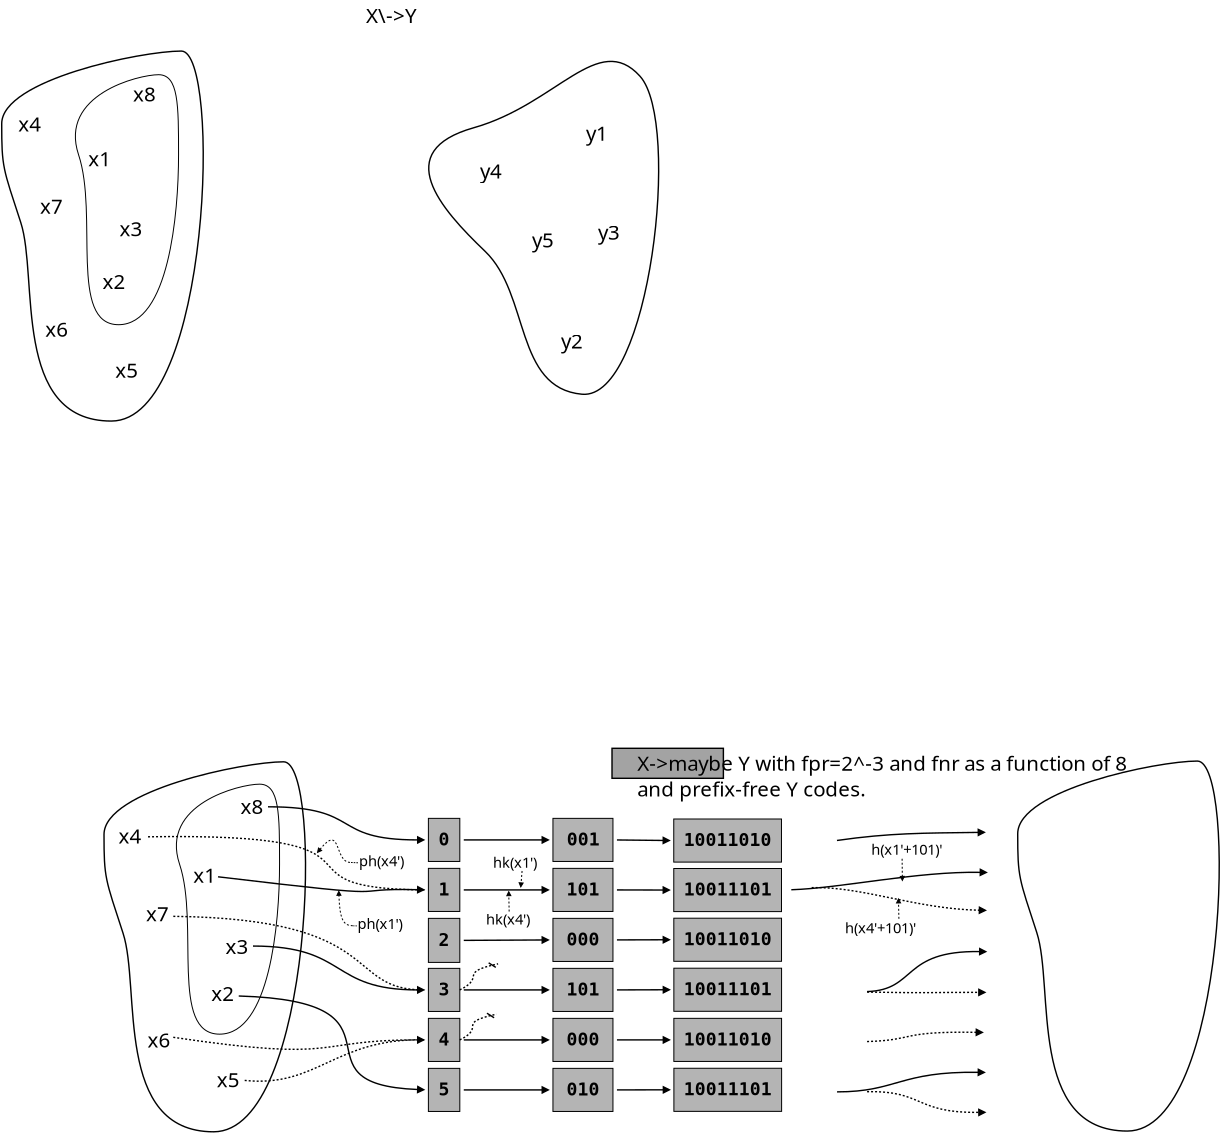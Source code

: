 <?xml version="1.0" encoding="UTF-8"?>
<dia:diagram xmlns:dia="http://www.lysator.liu.se/~alla/dia/">
  <dia:layer name="Background" visible="true" connectable="true" active="true">
    <dia:object type="Flowchart - Box" version="0" id="O0">
      <dia:attribute name="obj_pos">
        <dia:point val="6.282,3.918"/>
      </dia:attribute>
      <dia:attribute name="obj_bb">
        <dia:rectangle val="6.269,3.905;9.296,6.087"/>
      </dia:attribute>
      <dia:attribute name="elem_corner">
        <dia:point val="6.282,3.918"/>
      </dia:attribute>
      <dia:attribute name="elem_width">
        <dia:real val="3"/>
      </dia:attribute>
      <dia:attribute name="elem_height">
        <dia:real val="2.155"/>
      </dia:attribute>
      <dia:attribute name="border_width">
        <dia:real val="0.026"/>
      </dia:attribute>
      <dia:attribute name="inner_color">
        <dia:color val="#888888a1"/>
      </dia:attribute>
      <dia:attribute name="show_background">
        <dia:boolean val="true"/>
      </dia:attribute>
      <dia:attribute name="padding">
        <dia:real val="0.5"/>
      </dia:attribute>
      <dia:attribute name="text">
        <dia:composite type="text">
          <dia:attribute name="string">
            <dia:string>#001#</dia:string>
          </dia:attribute>
          <dia:attribute name="font">
            <dia:font family="monospace" style="80" name="Courier-Bold"/>
          </dia:attribute>
          <dia:attribute name="height">
            <dia:real val="1.129"/>
          </dia:attribute>
          <dia:attribute name="pos">
            <dia:point val="7.782,5.271"/>
          </dia:attribute>
          <dia:attribute name="color">
            <dia:color val="#000000ff"/>
          </dia:attribute>
          <dia:attribute name="alignment">
            <dia:enum val="1"/>
          </dia:attribute>
        </dia:composite>
      </dia:attribute>
    </dia:object>
    <dia:object type="Flowchart - Box" version="0" id="O1">
      <dia:attribute name="obj_pos">
        <dia:point val="6.282,6.418"/>
      </dia:attribute>
      <dia:attribute name="obj_bb">
        <dia:rectangle val="6.269,6.405;9.296,8.587"/>
      </dia:attribute>
      <dia:attribute name="elem_corner">
        <dia:point val="6.282,6.418"/>
      </dia:attribute>
      <dia:attribute name="elem_width">
        <dia:real val="3"/>
      </dia:attribute>
      <dia:attribute name="elem_height">
        <dia:real val="2.155"/>
      </dia:attribute>
      <dia:attribute name="border_width">
        <dia:real val="0.026"/>
      </dia:attribute>
      <dia:attribute name="inner_color">
        <dia:color val="#888888a1"/>
      </dia:attribute>
      <dia:attribute name="show_background">
        <dia:boolean val="true"/>
      </dia:attribute>
      <dia:attribute name="padding">
        <dia:real val="0.5"/>
      </dia:attribute>
      <dia:attribute name="text">
        <dia:composite type="text">
          <dia:attribute name="string">
            <dia:string>#101#</dia:string>
          </dia:attribute>
          <dia:attribute name="font">
            <dia:font family="monospace" style="80" name="Courier-Bold"/>
          </dia:attribute>
          <dia:attribute name="height">
            <dia:real val="1.129"/>
          </dia:attribute>
          <dia:attribute name="pos">
            <dia:point val="7.782,7.771"/>
          </dia:attribute>
          <dia:attribute name="color">
            <dia:color val="#000000ff"/>
          </dia:attribute>
          <dia:attribute name="alignment">
            <dia:enum val="1"/>
          </dia:attribute>
        </dia:composite>
      </dia:attribute>
    </dia:object>
    <dia:object type="Flowchart - Box" version="0" id="O2">
      <dia:attribute name="obj_pos">
        <dia:point val="6.282,8.918"/>
      </dia:attribute>
      <dia:attribute name="obj_bb">
        <dia:rectangle val="6.269,8.905;9.296,11.087"/>
      </dia:attribute>
      <dia:attribute name="elem_corner">
        <dia:point val="6.282,8.918"/>
      </dia:attribute>
      <dia:attribute name="elem_width">
        <dia:real val="3"/>
      </dia:attribute>
      <dia:attribute name="elem_height">
        <dia:real val="2.155"/>
      </dia:attribute>
      <dia:attribute name="border_width">
        <dia:real val="0.026"/>
      </dia:attribute>
      <dia:attribute name="inner_color">
        <dia:color val="#888888a1"/>
      </dia:attribute>
      <dia:attribute name="show_background">
        <dia:boolean val="true"/>
      </dia:attribute>
      <dia:attribute name="padding">
        <dia:real val="0.5"/>
      </dia:attribute>
      <dia:attribute name="text">
        <dia:composite type="text">
          <dia:attribute name="string">
            <dia:string>#000#</dia:string>
          </dia:attribute>
          <dia:attribute name="font">
            <dia:font family="monospace" style="80" name="Courier-Bold"/>
          </dia:attribute>
          <dia:attribute name="height">
            <dia:real val="1.129"/>
          </dia:attribute>
          <dia:attribute name="pos">
            <dia:point val="7.782,10.271"/>
          </dia:attribute>
          <dia:attribute name="color">
            <dia:color val="#000000ff"/>
          </dia:attribute>
          <dia:attribute name="alignment">
            <dia:enum val="1"/>
          </dia:attribute>
        </dia:composite>
      </dia:attribute>
    </dia:object>
    <dia:object type="Flowchart - Box" version="0" id="O3">
      <dia:attribute name="obj_pos">
        <dia:point val="6.282,11.418"/>
      </dia:attribute>
      <dia:attribute name="obj_bb">
        <dia:rectangle val="6.269,11.405;9.296,13.587"/>
      </dia:attribute>
      <dia:attribute name="elem_corner">
        <dia:point val="6.282,11.418"/>
      </dia:attribute>
      <dia:attribute name="elem_width">
        <dia:real val="3"/>
      </dia:attribute>
      <dia:attribute name="elem_height">
        <dia:real val="2.155"/>
      </dia:attribute>
      <dia:attribute name="border_width">
        <dia:real val="0.026"/>
      </dia:attribute>
      <dia:attribute name="inner_color">
        <dia:color val="#888888a1"/>
      </dia:attribute>
      <dia:attribute name="show_background">
        <dia:boolean val="true"/>
      </dia:attribute>
      <dia:attribute name="padding">
        <dia:real val="0.5"/>
      </dia:attribute>
      <dia:attribute name="text">
        <dia:composite type="text">
          <dia:attribute name="string">
            <dia:string>#101#</dia:string>
          </dia:attribute>
          <dia:attribute name="font">
            <dia:font family="monospace" style="80" name="Courier-Bold"/>
          </dia:attribute>
          <dia:attribute name="height">
            <dia:real val="1.129"/>
          </dia:attribute>
          <dia:attribute name="pos">
            <dia:point val="7.782,12.771"/>
          </dia:attribute>
          <dia:attribute name="color">
            <dia:color val="#000000ff"/>
          </dia:attribute>
          <dia:attribute name="alignment">
            <dia:enum val="1"/>
          </dia:attribute>
        </dia:composite>
      </dia:attribute>
    </dia:object>
    <dia:object type="Flowchart - Box" version="0" id="O4">
      <dia:attribute name="obj_pos">
        <dia:point val="6.282,13.918"/>
      </dia:attribute>
      <dia:attribute name="obj_bb">
        <dia:rectangle val="6.269,13.905;9.296,16.087"/>
      </dia:attribute>
      <dia:attribute name="elem_corner">
        <dia:point val="6.282,13.918"/>
      </dia:attribute>
      <dia:attribute name="elem_width">
        <dia:real val="3"/>
      </dia:attribute>
      <dia:attribute name="elem_height">
        <dia:real val="2.155"/>
      </dia:attribute>
      <dia:attribute name="border_width">
        <dia:real val="0.026"/>
      </dia:attribute>
      <dia:attribute name="inner_color">
        <dia:color val="#888888a1"/>
      </dia:attribute>
      <dia:attribute name="show_background">
        <dia:boolean val="true"/>
      </dia:attribute>
      <dia:attribute name="padding">
        <dia:real val="0.5"/>
      </dia:attribute>
      <dia:attribute name="text">
        <dia:composite type="text">
          <dia:attribute name="string">
            <dia:string>#000#</dia:string>
          </dia:attribute>
          <dia:attribute name="font">
            <dia:font family="monospace" style="80" name="Courier-Bold"/>
          </dia:attribute>
          <dia:attribute name="height">
            <dia:real val="1.129"/>
          </dia:attribute>
          <dia:attribute name="pos">
            <dia:point val="7.782,15.271"/>
          </dia:attribute>
          <dia:attribute name="color">
            <dia:color val="#000000ff"/>
          </dia:attribute>
          <dia:attribute name="alignment">
            <dia:enum val="1"/>
          </dia:attribute>
        </dia:composite>
      </dia:attribute>
    </dia:object>
    <dia:object type="Flowchart - Box" version="0" id="O5">
      <dia:attribute name="obj_pos">
        <dia:point val="6.282,16.418"/>
      </dia:attribute>
      <dia:attribute name="obj_bb">
        <dia:rectangle val="6.269,16.405;9.296,18.587"/>
      </dia:attribute>
      <dia:attribute name="elem_corner">
        <dia:point val="6.282,16.418"/>
      </dia:attribute>
      <dia:attribute name="elem_width">
        <dia:real val="3"/>
      </dia:attribute>
      <dia:attribute name="elem_height">
        <dia:real val="2.155"/>
      </dia:attribute>
      <dia:attribute name="border_width">
        <dia:real val="0.026"/>
      </dia:attribute>
      <dia:attribute name="inner_color">
        <dia:color val="#888888a1"/>
      </dia:attribute>
      <dia:attribute name="show_background">
        <dia:boolean val="true"/>
      </dia:attribute>
      <dia:attribute name="padding">
        <dia:real val="0.5"/>
      </dia:attribute>
      <dia:attribute name="text">
        <dia:composite type="text">
          <dia:attribute name="string">
            <dia:string>#010#</dia:string>
          </dia:attribute>
          <dia:attribute name="font">
            <dia:font family="monospace" style="80" name="Courier-Bold"/>
          </dia:attribute>
          <dia:attribute name="height">
            <dia:real val="1.129"/>
          </dia:attribute>
          <dia:attribute name="pos">
            <dia:point val="7.782,17.771"/>
          </dia:attribute>
          <dia:attribute name="color">
            <dia:color val="#000000ff"/>
          </dia:attribute>
          <dia:attribute name="alignment">
            <dia:enum val="1"/>
          </dia:attribute>
        </dia:composite>
      </dia:attribute>
    </dia:object>
    <dia:object type="Flowchart - Box" version="0" id="O6">
      <dia:attribute name="obj_pos">
        <dia:point val="12.332,3.95"/>
      </dia:attribute>
      <dia:attribute name="obj_bb">
        <dia:rectangle val="12.318,3.937;17.711,6.119"/>
      </dia:attribute>
      <dia:attribute name="elem_corner">
        <dia:point val="12.332,3.95"/>
      </dia:attribute>
      <dia:attribute name="elem_width">
        <dia:real val="5.366"/>
      </dia:attribute>
      <dia:attribute name="elem_height">
        <dia:real val="2.155"/>
      </dia:attribute>
      <dia:attribute name="border_width">
        <dia:real val="0.026"/>
      </dia:attribute>
      <dia:attribute name="inner_color">
        <dia:color val="#888888a1"/>
      </dia:attribute>
      <dia:attribute name="show_background">
        <dia:boolean val="true"/>
      </dia:attribute>
      <dia:attribute name="padding">
        <dia:real val="0.5"/>
      </dia:attribute>
      <dia:attribute name="text">
        <dia:composite type="text">
          <dia:attribute name="string">
            <dia:string>#10011010#</dia:string>
          </dia:attribute>
          <dia:attribute name="font">
            <dia:font family="monospace" style="80" name="Courier-Bold"/>
          </dia:attribute>
          <dia:attribute name="height">
            <dia:real val="1.129"/>
          </dia:attribute>
          <dia:attribute name="pos">
            <dia:point val="15.015,5.303"/>
          </dia:attribute>
          <dia:attribute name="color">
            <dia:color val="#000000ff"/>
          </dia:attribute>
          <dia:attribute name="alignment">
            <dia:enum val="1"/>
          </dia:attribute>
        </dia:composite>
      </dia:attribute>
    </dia:object>
    <dia:object type="Flowchart - Box" version="0" id="O7">
      <dia:attribute name="obj_pos">
        <dia:point val="12.333,6.425"/>
      </dia:attribute>
      <dia:attribute name="obj_bb">
        <dia:rectangle val="12.32,6.412;17.713,8.594"/>
      </dia:attribute>
      <dia:attribute name="elem_corner">
        <dia:point val="12.333,6.425"/>
      </dia:attribute>
      <dia:attribute name="elem_width">
        <dia:real val="5.366"/>
      </dia:attribute>
      <dia:attribute name="elem_height">
        <dia:real val="2.155"/>
      </dia:attribute>
      <dia:attribute name="border_width">
        <dia:real val="0.026"/>
      </dia:attribute>
      <dia:attribute name="inner_color">
        <dia:color val="#888888a1"/>
      </dia:attribute>
      <dia:attribute name="show_background">
        <dia:boolean val="true"/>
      </dia:attribute>
      <dia:attribute name="padding">
        <dia:real val="0.5"/>
      </dia:attribute>
      <dia:attribute name="text">
        <dia:composite type="text">
          <dia:attribute name="string">
            <dia:string>#10011101#</dia:string>
          </dia:attribute>
          <dia:attribute name="font">
            <dia:font family="monospace" style="80" name="Courier-Bold"/>
          </dia:attribute>
          <dia:attribute name="height">
            <dia:real val="1.129"/>
          </dia:attribute>
          <dia:attribute name="pos">
            <dia:point val="15.017,7.778"/>
          </dia:attribute>
          <dia:attribute name="color">
            <dia:color val="#000000ff"/>
          </dia:attribute>
          <dia:attribute name="alignment">
            <dia:enum val="1"/>
          </dia:attribute>
        </dia:composite>
      </dia:attribute>
    </dia:object>
    <dia:object type="Standard - Line" version="0" id="O8">
      <dia:attribute name="obj_pos">
        <dia:point val="1.623,4.996"/>
      </dia:attribute>
      <dia:attribute name="obj_bb">
        <dia:rectangle val="1.788,4.789;6.126,5.203"/>
      </dia:attribute>
      <dia:attribute name="conn_endpoints">
        <dia:point val="1.623,4.996"/>
        <dia:point val="6.282,4.996"/>
      </dia:attribute>
      <dia:attribute name="numcp">
        <dia:int val="1"/>
      </dia:attribute>
      <dia:attribute name="line_width">
        <dia:real val="0.071"/>
      </dia:attribute>
      <dia:attribute name="end_arrow">
        <dia:enum val="3"/>
      </dia:attribute>
      <dia:attribute name="end_arrow_length">
        <dia:real val="0.3"/>
      </dia:attribute>
      <dia:attribute name="end_arrow_width">
        <dia:real val="0.3"/>
      </dia:attribute>
      <dia:attribute name="absolute_start_gap">
        <dia:real val="0.2"/>
      </dia:attribute>
      <dia:attribute name="absolute_end_gap">
        <dia:real val="0.2"/>
      </dia:attribute>
      <dia:connections>
        <dia:connection handle="0" to="O34" connection="8"/>
        <dia:connection handle="1" to="O0" connection="7"/>
      </dia:connections>
    </dia:object>
    <dia:object type="Standard - Line" version="0" id="O9">
      <dia:attribute name="obj_pos">
        <dia:point val="1.623,7.496"/>
      </dia:attribute>
      <dia:attribute name="obj_bb">
        <dia:rectangle val="1.788,7.289;6.126,7.703"/>
      </dia:attribute>
      <dia:attribute name="conn_endpoints">
        <dia:point val="1.623,7.496"/>
        <dia:point val="6.282,7.496"/>
      </dia:attribute>
      <dia:attribute name="numcp">
        <dia:int val="1"/>
      </dia:attribute>
      <dia:attribute name="line_width">
        <dia:real val="0.071"/>
      </dia:attribute>
      <dia:attribute name="end_arrow">
        <dia:enum val="3"/>
      </dia:attribute>
      <dia:attribute name="end_arrow_length">
        <dia:real val="0.3"/>
      </dia:attribute>
      <dia:attribute name="end_arrow_width">
        <dia:real val="0.3"/>
      </dia:attribute>
      <dia:attribute name="absolute_start_gap">
        <dia:real val="0.2"/>
      </dia:attribute>
      <dia:attribute name="absolute_end_gap">
        <dia:real val="0.2"/>
      </dia:attribute>
      <dia:connections>
        <dia:connection handle="0" to="O35" connection="8"/>
        <dia:connection handle="1" to="O1" connection="7"/>
      </dia:connections>
    </dia:object>
    <dia:object type="Standard - Line" version="0" id="O10">
      <dia:attribute name="obj_pos">
        <dia:point val="1.623,10.02"/>
      </dia:attribute>
      <dia:attribute name="obj_bb">
        <dia:rectangle val="1.788,9.792;6.126,10.206"/>
      </dia:attribute>
      <dia:attribute name="conn_endpoints">
        <dia:point val="1.623,10.02"/>
        <dia:point val="6.282,9.996"/>
      </dia:attribute>
      <dia:attribute name="numcp">
        <dia:int val="1"/>
      </dia:attribute>
      <dia:attribute name="line_width">
        <dia:real val="0.071"/>
      </dia:attribute>
      <dia:attribute name="end_arrow">
        <dia:enum val="3"/>
      </dia:attribute>
      <dia:attribute name="end_arrow_length">
        <dia:real val="0.3"/>
      </dia:attribute>
      <dia:attribute name="end_arrow_width">
        <dia:real val="0.3"/>
      </dia:attribute>
      <dia:attribute name="absolute_start_gap">
        <dia:real val="0.2"/>
      </dia:attribute>
      <dia:attribute name="absolute_end_gap">
        <dia:real val="0.2"/>
      </dia:attribute>
      <dia:connections>
        <dia:connection handle="0" to="O36" connection="8"/>
        <dia:connection handle="1" to="O2" connection="7"/>
      </dia:connections>
    </dia:object>
    <dia:object type="Standard - Line" version="0" id="O11">
      <dia:attribute name="obj_pos">
        <dia:point val="1.623,12.496"/>
      </dia:attribute>
      <dia:attribute name="obj_bb">
        <dia:rectangle val="1.788,12.289;6.126,12.703"/>
      </dia:attribute>
      <dia:attribute name="conn_endpoints">
        <dia:point val="1.623,12.496"/>
        <dia:point val="6.282,12.496"/>
      </dia:attribute>
      <dia:attribute name="numcp">
        <dia:int val="1"/>
      </dia:attribute>
      <dia:attribute name="line_width">
        <dia:real val="0.071"/>
      </dia:attribute>
      <dia:attribute name="end_arrow">
        <dia:enum val="3"/>
      </dia:attribute>
      <dia:attribute name="end_arrow_length">
        <dia:real val="0.3"/>
      </dia:attribute>
      <dia:attribute name="end_arrow_width">
        <dia:real val="0.3"/>
      </dia:attribute>
      <dia:attribute name="absolute_start_gap">
        <dia:real val="0.2"/>
      </dia:attribute>
      <dia:attribute name="absolute_end_gap">
        <dia:real val="0.2"/>
      </dia:attribute>
      <dia:connections>
        <dia:connection handle="0" to="O37" connection="8"/>
        <dia:connection handle="1" to="O3" connection="7"/>
      </dia:connections>
    </dia:object>
    <dia:object type="Standard - Line" version="0" id="O12">
      <dia:attribute name="obj_pos">
        <dia:point val="1.623,14.996"/>
      </dia:attribute>
      <dia:attribute name="obj_bb">
        <dia:rectangle val="1.788,14.789;6.126,15.203"/>
      </dia:attribute>
      <dia:attribute name="conn_endpoints">
        <dia:point val="1.623,14.996"/>
        <dia:point val="6.282,14.996"/>
      </dia:attribute>
      <dia:attribute name="numcp">
        <dia:int val="1"/>
      </dia:attribute>
      <dia:attribute name="line_width">
        <dia:real val="0.071"/>
      </dia:attribute>
      <dia:attribute name="end_arrow">
        <dia:enum val="3"/>
      </dia:attribute>
      <dia:attribute name="end_arrow_length">
        <dia:real val="0.3"/>
      </dia:attribute>
      <dia:attribute name="end_arrow_width">
        <dia:real val="0.3"/>
      </dia:attribute>
      <dia:attribute name="absolute_start_gap">
        <dia:real val="0.2"/>
      </dia:attribute>
      <dia:attribute name="absolute_end_gap">
        <dia:real val="0.2"/>
      </dia:attribute>
      <dia:connections>
        <dia:connection handle="0" to="O38" connection="8"/>
        <dia:connection handle="1" to="O4" connection="7"/>
      </dia:connections>
    </dia:object>
    <dia:object type="Standard - Line" version="0" id="O13">
      <dia:attribute name="obj_pos">
        <dia:point val="1.623,17.496"/>
      </dia:attribute>
      <dia:attribute name="obj_bb">
        <dia:rectangle val="1.788,17.289;6.126,17.703"/>
      </dia:attribute>
      <dia:attribute name="conn_endpoints">
        <dia:point val="1.623,17.496"/>
        <dia:point val="6.282,17.496"/>
      </dia:attribute>
      <dia:attribute name="numcp">
        <dia:int val="1"/>
      </dia:attribute>
      <dia:attribute name="line_width">
        <dia:real val="0.071"/>
      </dia:attribute>
      <dia:attribute name="end_arrow">
        <dia:enum val="3"/>
      </dia:attribute>
      <dia:attribute name="end_arrow_length">
        <dia:real val="0.3"/>
      </dia:attribute>
      <dia:attribute name="end_arrow_width">
        <dia:real val="0.3"/>
      </dia:attribute>
      <dia:attribute name="absolute_start_gap">
        <dia:real val="0.2"/>
      </dia:attribute>
      <dia:attribute name="absolute_end_gap">
        <dia:real val="0.2"/>
      </dia:attribute>
      <dia:connections>
        <dia:connection handle="0" to="O39" connection="8"/>
        <dia:connection handle="1" to="O5" connection="7"/>
      </dia:connections>
    </dia:object>
    <dia:object type="Standard - Text" version="1" id="O14">
      <dia:attribute name="obj_pos">
        <dia:point val="2.938,9.23"/>
      </dia:attribute>
      <dia:attribute name="obj_bb">
        <dia:rectangle val="2.938,8.547;5.508,9.405"/>
      </dia:attribute>
      <dia:attribute name="text">
        <dia:composite type="text">
          <dia:attribute name="string">
            <dia:string>#hk(x4')#</dia:string>
          </dia:attribute>
          <dia:attribute name="font">
            <dia:font family="sans" style="0" name="Helvetica"/>
          </dia:attribute>
          <dia:attribute name="height">
            <dia:real val="0.917"/>
          </dia:attribute>
          <dia:attribute name="pos">
            <dia:point val="2.938,9.23"/>
          </dia:attribute>
          <dia:attribute name="color">
            <dia:color val="#000000ff"/>
          </dia:attribute>
          <dia:attribute name="alignment">
            <dia:enum val="0"/>
          </dia:attribute>
        </dia:composite>
      </dia:attribute>
      <dia:attribute name="valign">
        <dia:enum val="3"/>
      </dia:attribute>
    </dia:object>
    <dia:object type="Standard - Text" version="1" id="O15">
      <dia:attribute name="obj_pos">
        <dia:point val="3.289,6.393"/>
      </dia:attribute>
      <dia:attribute name="obj_bb">
        <dia:rectangle val="3.289,5.711;5.859,6.568"/>
      </dia:attribute>
      <dia:attribute name="text">
        <dia:composite type="text">
          <dia:attribute name="string">
            <dia:string>#hk(x1')#</dia:string>
          </dia:attribute>
          <dia:attribute name="font">
            <dia:font family="sans" style="0" name="Helvetica"/>
          </dia:attribute>
          <dia:attribute name="height">
            <dia:real val="0.917"/>
          </dia:attribute>
          <dia:attribute name="pos">
            <dia:point val="3.289,6.393"/>
          </dia:attribute>
          <dia:attribute name="color">
            <dia:color val="#000000ff"/>
          </dia:attribute>
          <dia:attribute name="alignment">
            <dia:enum val="0"/>
          </dia:attribute>
        </dia:composite>
      </dia:attribute>
      <dia:attribute name="valign">
        <dia:enum val="3"/>
      </dia:attribute>
    </dia:object>
    <dia:object type="Standard - Line" version="0" id="O16">
      <dia:attribute name="obj_pos">
        <dia:point val="9.282,4.996"/>
      </dia:attribute>
      <dia:attribute name="obj_bb">
        <dia:rectangle val="9.447,4.815;12.175,5.229"/>
      </dia:attribute>
      <dia:attribute name="conn_endpoints">
        <dia:point val="9.282,4.996"/>
        <dia:point val="12.332,5.028"/>
      </dia:attribute>
      <dia:attribute name="numcp">
        <dia:int val="1"/>
      </dia:attribute>
      <dia:attribute name="line_width">
        <dia:real val="0.071"/>
      </dia:attribute>
      <dia:attribute name="end_arrow">
        <dia:enum val="3"/>
      </dia:attribute>
      <dia:attribute name="end_arrow_length">
        <dia:real val="0.3"/>
      </dia:attribute>
      <dia:attribute name="end_arrow_width">
        <dia:real val="0.3"/>
      </dia:attribute>
      <dia:attribute name="absolute_start_gap">
        <dia:real val="0.2"/>
      </dia:attribute>
      <dia:attribute name="absolute_end_gap">
        <dia:real val="0.2"/>
      </dia:attribute>
      <dia:connections>
        <dia:connection handle="0" to="O0" connection="8"/>
        <dia:connection handle="1" to="O6" connection="7"/>
      </dia:connections>
    </dia:object>
    <dia:object type="Standard - Line" version="0" id="O17">
      <dia:attribute name="obj_pos">
        <dia:point val="9.282,7.496"/>
      </dia:attribute>
      <dia:attribute name="obj_bb">
        <dia:rectangle val="9.447,7.294;12.177,7.709"/>
      </dia:attribute>
      <dia:attribute name="conn_endpoints">
        <dia:point val="9.282,7.496"/>
        <dia:point val="12.333,7.503"/>
      </dia:attribute>
      <dia:attribute name="numcp">
        <dia:int val="1"/>
      </dia:attribute>
      <dia:attribute name="line_width">
        <dia:real val="0.071"/>
      </dia:attribute>
      <dia:attribute name="end_arrow">
        <dia:enum val="3"/>
      </dia:attribute>
      <dia:attribute name="end_arrow_length">
        <dia:real val="0.3"/>
      </dia:attribute>
      <dia:attribute name="end_arrow_width">
        <dia:real val="0.3"/>
      </dia:attribute>
      <dia:attribute name="absolute_start_gap">
        <dia:real val="0.2"/>
      </dia:attribute>
      <dia:attribute name="absolute_end_gap">
        <dia:real val="0.2"/>
      </dia:attribute>
      <dia:connections>
        <dia:connection handle="0" to="O1" connection="8"/>
        <dia:connection handle="1" to="O7" connection="7"/>
      </dia:connections>
    </dia:object>
    <dia:object type="Standard - Line" version="0" id="O18">
      <dia:attribute name="obj_pos">
        <dia:point val="9.282,9.996"/>
      </dia:attribute>
      <dia:attribute name="obj_bb">
        <dia:rectangle val="9.447,9.782;12.178,10.196"/>
      </dia:attribute>
      <dia:attribute name="conn_endpoints">
        <dia:point val="9.282,9.996"/>
        <dia:point val="12.335,9.987"/>
      </dia:attribute>
      <dia:attribute name="numcp">
        <dia:int val="1"/>
      </dia:attribute>
      <dia:attribute name="line_width">
        <dia:real val="0.071"/>
      </dia:attribute>
      <dia:attribute name="end_arrow">
        <dia:enum val="3"/>
      </dia:attribute>
      <dia:attribute name="end_arrow_length">
        <dia:real val="0.3"/>
      </dia:attribute>
      <dia:attribute name="end_arrow_width">
        <dia:real val="0.3"/>
      </dia:attribute>
      <dia:attribute name="absolute_start_gap">
        <dia:real val="0.2"/>
      </dia:attribute>
      <dia:attribute name="absolute_end_gap">
        <dia:real val="0.2"/>
      </dia:attribute>
      <dia:connections>
        <dia:connection handle="0" to="O2" connection="8"/>
        <dia:connection handle="1" to="O83" connection="7"/>
      </dia:connections>
    </dia:object>
    <dia:object type="Standard - Line" version="0" id="O19">
      <dia:attribute name="obj_pos">
        <dia:point val="9.282,12.496"/>
      </dia:attribute>
      <dia:attribute name="obj_bb">
        <dia:rectangle val="9.447,12.282;12.181,12.696"/>
      </dia:attribute>
      <dia:attribute name="conn_endpoints">
        <dia:point val="9.282,12.496"/>
        <dia:point val="12.337,12.487"/>
      </dia:attribute>
      <dia:attribute name="numcp">
        <dia:int val="1"/>
      </dia:attribute>
      <dia:attribute name="line_width">
        <dia:real val="0.071"/>
      </dia:attribute>
      <dia:attribute name="end_arrow">
        <dia:enum val="3"/>
      </dia:attribute>
      <dia:attribute name="end_arrow_length">
        <dia:real val="0.3"/>
      </dia:attribute>
      <dia:attribute name="end_arrow_width">
        <dia:real val="0.3"/>
      </dia:attribute>
      <dia:attribute name="absolute_start_gap">
        <dia:real val="0.2"/>
      </dia:attribute>
      <dia:attribute name="absolute_end_gap">
        <dia:real val="0.2"/>
      </dia:attribute>
      <dia:connections>
        <dia:connection handle="0" to="O3" connection="8"/>
        <dia:connection handle="1" to="O84" connection="7"/>
      </dia:connections>
    </dia:object>
    <dia:object type="Standard - Line" version="0" id="O20">
      <dia:attribute name="obj_pos">
        <dia:point val="9.282,14.996"/>
      </dia:attribute>
      <dia:attribute name="obj_bb">
        <dia:rectangle val="9.447,14.788;12.181,15.202"/>
      </dia:attribute>
      <dia:attribute name="conn_endpoints">
        <dia:point val="9.282,14.996"/>
        <dia:point val="12.337,14.995"/>
      </dia:attribute>
      <dia:attribute name="numcp">
        <dia:int val="1"/>
      </dia:attribute>
      <dia:attribute name="line_width">
        <dia:real val="0.071"/>
      </dia:attribute>
      <dia:attribute name="end_arrow">
        <dia:enum val="3"/>
      </dia:attribute>
      <dia:attribute name="end_arrow_length">
        <dia:real val="0.3"/>
      </dia:attribute>
      <dia:attribute name="end_arrow_width">
        <dia:real val="0.3"/>
      </dia:attribute>
      <dia:attribute name="absolute_start_gap">
        <dia:real val="0.2"/>
      </dia:attribute>
      <dia:attribute name="absolute_end_gap">
        <dia:real val="0.2"/>
      </dia:attribute>
      <dia:connections>
        <dia:connection handle="0" to="O4" connection="8"/>
        <dia:connection handle="1" to="O85" connection="7"/>
      </dia:connections>
    </dia:object>
    <dia:object type="Standard - Line" version="0" id="O21">
      <dia:attribute name="obj_pos">
        <dia:point val="9.282,17.496"/>
      </dia:attribute>
      <dia:attribute name="obj_bb">
        <dia:rectangle val="9.447,17.284;12.183,17.698"/>
      </dia:attribute>
      <dia:attribute name="conn_endpoints">
        <dia:point val="9.282,17.496"/>
        <dia:point val="12.339,17.49"/>
      </dia:attribute>
      <dia:attribute name="numcp">
        <dia:int val="1"/>
      </dia:attribute>
      <dia:attribute name="line_width">
        <dia:real val="0.071"/>
      </dia:attribute>
      <dia:attribute name="end_arrow">
        <dia:enum val="3"/>
      </dia:attribute>
      <dia:attribute name="end_arrow_length">
        <dia:real val="0.3"/>
      </dia:attribute>
      <dia:attribute name="end_arrow_width">
        <dia:real val="0.3"/>
      </dia:attribute>
      <dia:attribute name="absolute_start_gap">
        <dia:real val="0.2"/>
      </dia:attribute>
      <dia:attribute name="absolute_end_gap">
        <dia:real val="0.2"/>
      </dia:attribute>
      <dia:connections>
        <dia:connection handle="0" to="O5" connection="8"/>
        <dia:connection handle="1" to="O86" connection="7"/>
      </dia:connections>
    </dia:object>
    <dia:object type="Standard - BezierLine" version="0" id="O22">
      <dia:attribute name="obj_pos">
        <dia:point val="19.988,5.094"/>
      </dia:attribute>
      <dia:attribute name="obj_bb">
        <dia:rectangle val="20.443,4.58;27.921,5.063"/>
      </dia:attribute>
      <dia:attribute name="bez_points">
        <dia:point val="19.988,5.094"/>
        <dia:point val="22.659,4.712"/>
        <dia:point val="24.595,4.66"/>
        <dia:point val="27.685,4.618"/>
      </dia:attribute>
      <dia:attribute name="corner_types">
        <dia:enum val="2"/>
        <dia:enum val="2"/>
      </dia:attribute>
      <dia:attribute name="line_width">
        <dia:real val="0.071"/>
      </dia:attribute>
      <dia:attribute name="end_arrow">
        <dia:enum val="3"/>
      </dia:attribute>
      <dia:attribute name="end_arrow_length">
        <dia:real val="0.3"/>
      </dia:attribute>
      <dia:attribute name="end_arrow_width">
        <dia:real val="0.3"/>
      </dia:attribute>
      <dia:attribute name="absolute_start_gap">
        <dia:real val="0.5"/>
      </dia:attribute>
      <dia:attribute name="absolute_end_gap">
        <dia:real val="-0.2"/>
      </dia:attribute>
    </dia:object>
    <dia:object type="Standard - BezierLine" version="0" id="O23">
      <dia:attribute name="obj_pos">
        <dia:point val="17.7,7.503"/>
      </dia:attribute>
      <dia:attribute name="obj_bb">
        <dia:rectangle val="18.163,6.585;28.021,7.524"/>
      </dia:attribute>
      <dia:attribute name="bez_points">
        <dia:point val="17.7,7.503"/>
        <dia:point val="20.2,7.425"/>
        <dia:point val="24.185,6.554"/>
        <dia:point val="27.685,6.618"/>
      </dia:attribute>
      <dia:attribute name="corner_types">
        <dia:enum val="2"/>
        <dia:enum val="2"/>
      </dia:attribute>
      <dia:attribute name="line_width">
        <dia:real val="0.071"/>
      </dia:attribute>
      <dia:attribute name="end_arrow">
        <dia:enum val="3"/>
      </dia:attribute>
      <dia:attribute name="end_arrow_length">
        <dia:real val="0.3"/>
      </dia:attribute>
      <dia:attribute name="end_arrow_width">
        <dia:real val="0.3"/>
      </dia:attribute>
      <dia:attribute name="absolute_start_gap">
        <dia:real val="0.5"/>
      </dia:attribute>
      <dia:attribute name="absolute_end_gap">
        <dia:real val="-0.3"/>
      </dia:attribute>
      <dia:connections>
        <dia:connection handle="0" to="O7" connection="8"/>
      </dia:connections>
    </dia:object>
    <dia:object type="Standard - BezierLine" version="0" id="O24">
      <dia:attribute name="obj_pos">
        <dia:point val="21.488,12.594"/>
      </dia:attribute>
      <dia:attribute name="obj_bb">
        <dia:rectangle val="21.951,12.568;27.948,12.669"/>
      </dia:attribute>
      <dia:attribute name="bez_points">
        <dia:point val="21.488,12.594"/>
        <dia:point val="24.742,12.655"/>
        <dia:point val="25.051,12.613"/>
        <dia:point val="27.713,12.618"/>
      </dia:attribute>
      <dia:attribute name="corner_types">
        <dia:enum val="2"/>
        <dia:enum val="2"/>
      </dia:attribute>
      <dia:attribute name="line_width">
        <dia:real val="0.071"/>
      </dia:attribute>
      <dia:attribute name="line_style">
        <dia:enum val="4"/>
      </dia:attribute>
      <dia:attribute name="end_arrow">
        <dia:enum val="3"/>
      </dia:attribute>
      <dia:attribute name="end_arrow_length">
        <dia:real val="0.3"/>
      </dia:attribute>
      <dia:attribute name="end_arrow_width">
        <dia:real val="0.3"/>
      </dia:attribute>
      <dia:attribute name="absolute_start_gap">
        <dia:real val="0.5"/>
      </dia:attribute>
      <dia:attribute name="absolute_end_gap">
        <dia:real val="-0.2"/>
      </dia:attribute>
    </dia:object>
    <dia:object type="Standard - BezierLine" version="0" id="O25">
      <dia:attribute name="obj_pos">
        <dia:point val="18.719,7.398"/>
      </dia:attribute>
      <dia:attribute name="obj_bb">
        <dia:rectangle val="19.182,7.344;27.976,8.554"/>
      </dia:attribute>
      <dia:attribute name="bez_points">
        <dia:point val="18.719,7.398"/>
        <dia:point val="21.219,7.321"/>
        <dia:point val="24.24,8.449"/>
        <dia:point val="27.74,8.514"/>
      </dia:attribute>
      <dia:attribute name="corner_types">
        <dia:enum val="2"/>
        <dia:enum val="2"/>
      </dia:attribute>
      <dia:attribute name="line_width">
        <dia:real val="0.071"/>
      </dia:attribute>
      <dia:attribute name="line_style">
        <dia:enum val="4"/>
      </dia:attribute>
      <dia:attribute name="end_arrow">
        <dia:enum val="3"/>
      </dia:attribute>
      <dia:attribute name="end_arrow_length">
        <dia:real val="0.3"/>
      </dia:attribute>
      <dia:attribute name="end_arrow_width">
        <dia:real val="0.3"/>
      </dia:attribute>
      <dia:attribute name="absolute_start_gap">
        <dia:real val="0.5"/>
      </dia:attribute>
      <dia:attribute name="absolute_end_gap">
        <dia:real val="-0.2"/>
      </dia:attribute>
    </dia:object>
    <dia:object type="Standard - BezierLine" version="0" id="O26">
      <dia:attribute name="obj_pos">
        <dia:point val="21.488,12.594"/>
      </dia:attribute>
      <dia:attribute name="obj_bb">
        <dia:rectangle val="21.951,10.547;27.991,12.615"/>
      </dia:attribute>
      <dia:attribute name="bez_points">
        <dia:point val="21.488,12.594"/>
        <dia:point val="23.988,12.517"/>
        <dia:point val="23.484,10.517"/>
        <dia:point val="27.755,10.581"/>
      </dia:attribute>
      <dia:attribute name="corner_types">
        <dia:enum val="2"/>
        <dia:enum val="2"/>
      </dia:attribute>
      <dia:attribute name="line_width">
        <dia:real val="0.071"/>
      </dia:attribute>
      <dia:attribute name="end_arrow">
        <dia:enum val="3"/>
      </dia:attribute>
      <dia:attribute name="end_arrow_length">
        <dia:real val="0.3"/>
      </dia:attribute>
      <dia:attribute name="end_arrow_width">
        <dia:real val="0.3"/>
      </dia:attribute>
      <dia:attribute name="absolute_start_gap">
        <dia:real val="0.5"/>
      </dia:attribute>
      <dia:attribute name="absolute_end_gap">
        <dia:real val="-0.2"/>
      </dia:attribute>
    </dia:object>
    <dia:object type="Standard - Text" version="1" id="O27">
      <dia:attribute name="obj_pos">
        <dia:point val="22.2,5.743"/>
      </dia:attribute>
      <dia:attribute name="obj_bb">
        <dia:rectangle val="22.2,5.039;26.586,5.961"/>
      </dia:attribute>
      <dia:attribute name="text">
        <dia:composite type="text">
          <dia:attribute name="string">
            <dia:string>#h(x1'+101)'#</dia:string>
          </dia:attribute>
          <dia:attribute name="font">
            <dia:font family="sans" style="0" name="Helvetica"/>
          </dia:attribute>
          <dia:attribute name="height">
            <dia:real val="0.917"/>
          </dia:attribute>
          <dia:attribute name="pos">
            <dia:point val="22.2,5.743"/>
          </dia:attribute>
          <dia:attribute name="color">
            <dia:color val="#000000ff"/>
          </dia:attribute>
          <dia:attribute name="alignment">
            <dia:enum val="0"/>
          </dia:attribute>
        </dia:composite>
      </dia:attribute>
      <dia:attribute name="valign">
        <dia:enum val="3"/>
      </dia:attribute>
    </dia:object>
    <dia:object type="Standard - Text" version="1" id="O28">
      <dia:attribute name="obj_pos">
        <dia:point val="20.889,9.659"/>
      </dia:attribute>
      <dia:attribute name="obj_bb">
        <dia:rectangle val="20.889,8.955;25.276,9.877"/>
      </dia:attribute>
      <dia:attribute name="text">
        <dia:composite type="text">
          <dia:attribute name="string">
            <dia:string>#h(x4'+101)'#</dia:string>
          </dia:attribute>
          <dia:attribute name="font">
            <dia:font family="sans" style="0" name="Helvetica"/>
          </dia:attribute>
          <dia:attribute name="height">
            <dia:real val="0.917"/>
          </dia:attribute>
          <dia:attribute name="pos">
            <dia:point val="20.889,9.659"/>
          </dia:attribute>
          <dia:attribute name="color">
            <dia:color val="#000000ff"/>
          </dia:attribute>
          <dia:attribute name="alignment">
            <dia:enum val="0"/>
          </dia:attribute>
        </dia:composite>
      </dia:attribute>
      <dia:attribute name="valign">
        <dia:enum val="3"/>
      </dia:attribute>
    </dia:object>
    <dia:object type="Standard - BezierLine" version="0" id="O29">
      <dia:attribute name="obj_pos">
        <dia:point val="21.488,17.594"/>
      </dia:attribute>
      <dia:attribute name="obj_bb">
        <dia:rectangle val="21.951,17.546;27.948,18.652"/>
      </dia:attribute>
      <dia:attribute name="bez_points">
        <dia:point val="21.488,17.594"/>
        <dia:point val="24.321,17.532"/>
        <dia:point val="24.168,18.667"/>
        <dia:point val="27.713,18.618"/>
      </dia:attribute>
      <dia:attribute name="corner_types">
        <dia:enum val="2"/>
        <dia:enum val="2"/>
      </dia:attribute>
      <dia:attribute name="line_width">
        <dia:real val="0.071"/>
      </dia:attribute>
      <dia:attribute name="line_style">
        <dia:enum val="4"/>
      </dia:attribute>
      <dia:attribute name="end_arrow">
        <dia:enum val="3"/>
      </dia:attribute>
      <dia:attribute name="end_arrow_length">
        <dia:real val="0.3"/>
      </dia:attribute>
      <dia:attribute name="end_arrow_width">
        <dia:real val="0.3"/>
      </dia:attribute>
      <dia:attribute name="absolute_start_gap">
        <dia:real val="0.5"/>
      </dia:attribute>
      <dia:attribute name="absolute_end_gap">
        <dia:real val="-0.2"/>
      </dia:attribute>
    </dia:object>
    <dia:object type="Standard - BezierLine" version="0" id="O30">
      <dia:attribute name="obj_pos">
        <dia:point val="19.988,17.594"/>
      </dia:attribute>
      <dia:attribute name="obj_bb">
        <dia:rectangle val="20.452,16.583;27.921,17.63"/>
      </dia:attribute>
      <dia:attribute name="bez_points">
        <dia:point val="19.988,17.594"/>
        <dia:point val="22.988,17.594"/>
        <dia:point val="23.414,16.554"/>
        <dia:point val="27.685,16.618"/>
      </dia:attribute>
      <dia:attribute name="corner_types">
        <dia:enum val="2"/>
        <dia:enum val="2"/>
      </dia:attribute>
      <dia:attribute name="line_width">
        <dia:real val="0.071"/>
      </dia:attribute>
      <dia:attribute name="end_arrow">
        <dia:enum val="3"/>
      </dia:attribute>
      <dia:attribute name="end_arrow_length">
        <dia:real val="0.3"/>
      </dia:attribute>
      <dia:attribute name="end_arrow_width">
        <dia:real val="0.3"/>
      </dia:attribute>
      <dia:attribute name="absolute_start_gap">
        <dia:real val="0.5"/>
      </dia:attribute>
      <dia:attribute name="absolute_end_gap">
        <dia:real val="-0.2"/>
      </dia:attribute>
    </dia:object>
    <dia:object type="Standard - BezierLine" version="0" id="O31">
      <dia:attribute name="obj_pos">
        <dia:point val="21.488,15.094"/>
      </dia:attribute>
      <dia:attribute name="obj_bb">
        <dia:rectangle val="21.951,14.58;27.82,15.115"/>
      </dia:attribute>
      <dia:attribute name="bez_points">
        <dia:point val="21.488,15.094"/>
        <dia:point val="23.988,15.017"/>
        <dia:point val="23.314,14.554"/>
        <dia:point val="27.585,14.618"/>
      </dia:attribute>
      <dia:attribute name="corner_types">
        <dia:enum val="0"/>
        <dia:enum val="0"/>
      </dia:attribute>
      <dia:attribute name="line_width">
        <dia:real val="0.071"/>
      </dia:attribute>
      <dia:attribute name="line_style">
        <dia:enum val="4"/>
      </dia:attribute>
      <dia:attribute name="end_arrow">
        <dia:enum val="3"/>
      </dia:attribute>
      <dia:attribute name="end_arrow_length">
        <dia:real val="0.3"/>
      </dia:attribute>
      <dia:attribute name="end_arrow_width">
        <dia:real val="0.3"/>
      </dia:attribute>
      <dia:attribute name="absolute_start_gap">
        <dia:real val="0.5"/>
      </dia:attribute>
      <dia:attribute name="absolute_end_gap">
        <dia:real val="-0.2"/>
      </dia:attribute>
    </dia:object>
    <dia:object type="Standard - Line" version="0" id="O32">
      <dia:attribute name="obj_pos">
        <dia:point val="23.579,8.94"/>
      </dia:attribute>
      <dia:attribute name="obj_bb">
        <dia:rectangle val="23.435,7.908;23.692,8.958"/>
      </dia:attribute>
      <dia:attribute name="conn_endpoints">
        <dia:point val="23.579,8.94"/>
        <dia:point val="23.558,7.93"/>
      </dia:attribute>
      <dia:attribute name="numcp">
        <dia:int val="1"/>
      </dia:attribute>
      <dia:attribute name="line_width">
        <dia:real val="0.035"/>
      </dia:attribute>
      <dia:attribute name="line_style">
        <dia:enum val="4"/>
      </dia:attribute>
      <dia:attribute name="end_arrow">
        <dia:enum val="3"/>
      </dia:attribute>
      <dia:attribute name="end_arrow_length">
        <dia:real val="0.2"/>
      </dia:attribute>
      <dia:attribute name="end_arrow_width">
        <dia:real val="0.2"/>
      </dia:attribute>
    </dia:object>
    <dia:object type="Standard - Line" version="0" id="O33">
      <dia:attribute name="obj_pos">
        <dia:point val="23.74,5.938"/>
      </dia:attribute>
      <dia:attribute name="obj_bb">
        <dia:rectangle val="23.622,5.92;23.879,7.059"/>
      </dia:attribute>
      <dia:attribute name="conn_endpoints">
        <dia:point val="23.74,5.938"/>
        <dia:point val="23.753,7.037"/>
      </dia:attribute>
      <dia:attribute name="numcp">
        <dia:int val="1"/>
      </dia:attribute>
      <dia:attribute name="line_width">
        <dia:real val="0.035"/>
      </dia:attribute>
      <dia:attribute name="line_style">
        <dia:enum val="4"/>
      </dia:attribute>
      <dia:attribute name="end_arrow">
        <dia:enum val="3"/>
      </dia:attribute>
      <dia:attribute name="end_arrow_length">
        <dia:real val="0.2"/>
      </dia:attribute>
      <dia:attribute name="end_arrow_width">
        <dia:real val="0.2"/>
      </dia:attribute>
    </dia:object>
    <dia:object type="Flowchart - Box" version="0" id="O34">
      <dia:attribute name="obj_pos">
        <dia:point val="0.055,3.918"/>
      </dia:attribute>
      <dia:attribute name="obj_bb">
        <dia:rectangle val="0.041,3.905;1.637,6.087"/>
      </dia:attribute>
      <dia:attribute name="elem_corner">
        <dia:point val="0.055,3.918"/>
      </dia:attribute>
      <dia:attribute name="elem_width">
        <dia:real val="1.569"/>
      </dia:attribute>
      <dia:attribute name="elem_height">
        <dia:real val="2.155"/>
      </dia:attribute>
      <dia:attribute name="border_width">
        <dia:real val="0.026"/>
      </dia:attribute>
      <dia:attribute name="inner_color">
        <dia:color val="#888888a1"/>
      </dia:attribute>
      <dia:attribute name="show_background">
        <dia:boolean val="true"/>
      </dia:attribute>
      <dia:attribute name="padding">
        <dia:real val="0.5"/>
      </dia:attribute>
      <dia:attribute name="text">
        <dia:composite type="text">
          <dia:attribute name="string">
            <dia:string>#0#</dia:string>
          </dia:attribute>
          <dia:attribute name="font">
            <dia:font family="monospace" style="80" name="Courier-Bold"/>
          </dia:attribute>
          <dia:attribute name="height">
            <dia:real val="1.129"/>
          </dia:attribute>
          <dia:attribute name="pos">
            <dia:point val="0.839,5.271"/>
          </dia:attribute>
          <dia:attribute name="color">
            <dia:color val="#000000ff"/>
          </dia:attribute>
          <dia:attribute name="alignment">
            <dia:enum val="1"/>
          </dia:attribute>
        </dia:composite>
      </dia:attribute>
    </dia:object>
    <dia:object type="Flowchart - Box" version="0" id="O35">
      <dia:attribute name="obj_pos">
        <dia:point val="0.055,6.418"/>
      </dia:attribute>
      <dia:attribute name="obj_bb">
        <dia:rectangle val="0.041,6.405;1.637,8.587"/>
      </dia:attribute>
      <dia:attribute name="elem_corner">
        <dia:point val="0.055,6.418"/>
      </dia:attribute>
      <dia:attribute name="elem_width">
        <dia:real val="1.569"/>
      </dia:attribute>
      <dia:attribute name="elem_height">
        <dia:real val="2.155"/>
      </dia:attribute>
      <dia:attribute name="border_width">
        <dia:real val="0.026"/>
      </dia:attribute>
      <dia:attribute name="inner_color">
        <dia:color val="#888888a1"/>
      </dia:attribute>
      <dia:attribute name="show_background">
        <dia:boolean val="true"/>
      </dia:attribute>
      <dia:attribute name="padding">
        <dia:real val="0.5"/>
      </dia:attribute>
      <dia:attribute name="text">
        <dia:composite type="text">
          <dia:attribute name="string">
            <dia:string>#1#</dia:string>
          </dia:attribute>
          <dia:attribute name="font">
            <dia:font family="monospace" style="80" name="Courier-Bold"/>
          </dia:attribute>
          <dia:attribute name="height">
            <dia:real val="1.129"/>
          </dia:attribute>
          <dia:attribute name="pos">
            <dia:point val="0.839,7.771"/>
          </dia:attribute>
          <dia:attribute name="color">
            <dia:color val="#000000ff"/>
          </dia:attribute>
          <dia:attribute name="alignment">
            <dia:enum val="1"/>
          </dia:attribute>
        </dia:composite>
      </dia:attribute>
    </dia:object>
    <dia:object type="Flowchart - Box" version="0" id="O36">
      <dia:attribute name="obj_pos">
        <dia:point val="0.055,8.918"/>
      </dia:attribute>
      <dia:attribute name="obj_bb">
        <dia:rectangle val="0.041,8.905;1.637,11.134"/>
      </dia:attribute>
      <dia:attribute name="elem_corner">
        <dia:point val="0.055,8.918"/>
      </dia:attribute>
      <dia:attribute name="elem_width">
        <dia:real val="1.569"/>
      </dia:attribute>
      <dia:attribute name="elem_height">
        <dia:real val="2.202"/>
      </dia:attribute>
      <dia:attribute name="border_width">
        <dia:real val="0.026"/>
      </dia:attribute>
      <dia:attribute name="inner_color">
        <dia:color val="#888888a1"/>
      </dia:attribute>
      <dia:attribute name="show_background">
        <dia:boolean val="true"/>
      </dia:attribute>
      <dia:attribute name="padding">
        <dia:real val="0.5"/>
      </dia:attribute>
      <dia:attribute name="text">
        <dia:composite type="text">
          <dia:attribute name="string">
            <dia:string>#2#</dia:string>
          </dia:attribute>
          <dia:attribute name="font">
            <dia:font family="monospace" style="80" name="Courier-Bold"/>
          </dia:attribute>
          <dia:attribute name="height">
            <dia:real val="1.129"/>
          </dia:attribute>
          <dia:attribute name="pos">
            <dia:point val="0.839,10.295"/>
          </dia:attribute>
          <dia:attribute name="color">
            <dia:color val="#000000ff"/>
          </dia:attribute>
          <dia:attribute name="alignment">
            <dia:enum val="1"/>
          </dia:attribute>
        </dia:composite>
      </dia:attribute>
    </dia:object>
    <dia:object type="Flowchart - Box" version="0" id="O37">
      <dia:attribute name="obj_pos">
        <dia:point val="0.055,11.418"/>
      </dia:attribute>
      <dia:attribute name="obj_bb">
        <dia:rectangle val="0.041,11.405;1.637,13.587"/>
      </dia:attribute>
      <dia:attribute name="elem_corner">
        <dia:point val="0.055,11.418"/>
      </dia:attribute>
      <dia:attribute name="elem_width">
        <dia:real val="1.569"/>
      </dia:attribute>
      <dia:attribute name="elem_height">
        <dia:real val="2.155"/>
      </dia:attribute>
      <dia:attribute name="border_width">
        <dia:real val="0.026"/>
      </dia:attribute>
      <dia:attribute name="inner_color">
        <dia:color val="#888888a1"/>
      </dia:attribute>
      <dia:attribute name="show_background">
        <dia:boolean val="true"/>
      </dia:attribute>
      <dia:attribute name="padding">
        <dia:real val="0.5"/>
      </dia:attribute>
      <dia:attribute name="text">
        <dia:composite type="text">
          <dia:attribute name="string">
            <dia:string>#3#</dia:string>
          </dia:attribute>
          <dia:attribute name="font">
            <dia:font family="monospace" style="80" name="Courier-Bold"/>
          </dia:attribute>
          <dia:attribute name="height">
            <dia:real val="1.129"/>
          </dia:attribute>
          <dia:attribute name="pos">
            <dia:point val="0.839,12.771"/>
          </dia:attribute>
          <dia:attribute name="color">
            <dia:color val="#000000ff"/>
          </dia:attribute>
          <dia:attribute name="alignment">
            <dia:enum val="1"/>
          </dia:attribute>
        </dia:composite>
      </dia:attribute>
    </dia:object>
    <dia:object type="Flowchart - Box" version="0" id="O38">
      <dia:attribute name="obj_pos">
        <dia:point val="0.055,13.918"/>
      </dia:attribute>
      <dia:attribute name="obj_bb">
        <dia:rectangle val="0.041,13.905;1.637,16.087"/>
      </dia:attribute>
      <dia:attribute name="elem_corner">
        <dia:point val="0.055,13.918"/>
      </dia:attribute>
      <dia:attribute name="elem_width">
        <dia:real val="1.569"/>
      </dia:attribute>
      <dia:attribute name="elem_height">
        <dia:real val="2.155"/>
      </dia:attribute>
      <dia:attribute name="border_width">
        <dia:real val="0.026"/>
      </dia:attribute>
      <dia:attribute name="inner_color">
        <dia:color val="#888888a1"/>
      </dia:attribute>
      <dia:attribute name="show_background">
        <dia:boolean val="true"/>
      </dia:attribute>
      <dia:attribute name="padding">
        <dia:real val="0.5"/>
      </dia:attribute>
      <dia:attribute name="text">
        <dia:composite type="text">
          <dia:attribute name="string">
            <dia:string>#4#</dia:string>
          </dia:attribute>
          <dia:attribute name="font">
            <dia:font family="monospace" style="80" name="Courier-Bold"/>
          </dia:attribute>
          <dia:attribute name="height">
            <dia:real val="1.129"/>
          </dia:attribute>
          <dia:attribute name="pos">
            <dia:point val="0.839,15.271"/>
          </dia:attribute>
          <dia:attribute name="color">
            <dia:color val="#000000ff"/>
          </dia:attribute>
          <dia:attribute name="alignment">
            <dia:enum val="1"/>
          </dia:attribute>
        </dia:composite>
      </dia:attribute>
    </dia:object>
    <dia:object type="Flowchart - Box" version="0" id="O39">
      <dia:attribute name="obj_pos">
        <dia:point val="0.055,16.418"/>
      </dia:attribute>
      <dia:attribute name="obj_bb">
        <dia:rectangle val="0.041,16.405;1.637,18.587"/>
      </dia:attribute>
      <dia:attribute name="elem_corner">
        <dia:point val="0.055,16.418"/>
      </dia:attribute>
      <dia:attribute name="elem_width">
        <dia:real val="1.569"/>
      </dia:attribute>
      <dia:attribute name="elem_height">
        <dia:real val="2.155"/>
      </dia:attribute>
      <dia:attribute name="border_width">
        <dia:real val="0.026"/>
      </dia:attribute>
      <dia:attribute name="inner_color">
        <dia:color val="#888888a1"/>
      </dia:attribute>
      <dia:attribute name="show_background">
        <dia:boolean val="true"/>
      </dia:attribute>
      <dia:attribute name="padding">
        <dia:real val="0.5"/>
      </dia:attribute>
      <dia:attribute name="text">
        <dia:composite type="text">
          <dia:attribute name="string">
            <dia:string>#5#</dia:string>
          </dia:attribute>
          <dia:attribute name="font">
            <dia:font family="monospace" style="80" name="Courier-Bold"/>
          </dia:attribute>
          <dia:attribute name="height">
            <dia:real val="1.129"/>
          </dia:attribute>
          <dia:attribute name="pos">
            <dia:point val="0.839,17.771"/>
          </dia:attribute>
          <dia:attribute name="color">
            <dia:color val="#000000ff"/>
          </dia:attribute>
          <dia:attribute name="alignment">
            <dia:enum val="1"/>
          </dia:attribute>
        </dia:composite>
      </dia:attribute>
    </dia:object>
    <dia:object type="Standard - BezierLine" version="0" id="O40">
      <dia:attribute name="obj_pos">
        <dia:point val="-7.964,3.34"/>
      </dia:attribute>
      <dia:attribute name="obj_bb">
        <dia:rectangle val="-7.999,3.305;-0.11,5.031"/>
      </dia:attribute>
      <dia:attribute name="bez_points">
        <dia:point val="-7.964,3.34"/>
        <dia:point val="-3.16,3.34"/>
        <dia:point val="-4.749,4.996"/>
        <dia:point val="0.055,4.996"/>
      </dia:attribute>
      <dia:attribute name="corner_types">
        <dia:enum val="0"/>
        <dia:enum val="0"/>
      </dia:attribute>
      <dia:attribute name="line_width">
        <dia:real val="0.071"/>
      </dia:attribute>
      <dia:attribute name="end_arrow">
        <dia:enum val="3"/>
      </dia:attribute>
      <dia:attribute name="end_arrow_length">
        <dia:real val="0.3"/>
      </dia:attribute>
      <dia:attribute name="end_arrow_width">
        <dia:real val="0.3"/>
      </dia:attribute>
      <dia:attribute name="absolute_end_gap">
        <dia:real val="0.2"/>
      </dia:attribute>
      <dia:connections>
        <dia:connection handle="3" to="O34" connection="7"/>
      </dia:connections>
    </dia:object>
    <dia:object type="Standard - BezierLine" version="0" id="O41">
      <dia:attribute name="obj_pos">
        <dia:point val="-8.715,10.303"/>
      </dia:attribute>
      <dia:attribute name="obj_bb">
        <dia:rectangle val="-8.75,10.267;-0.11,12.531"/>
      </dia:attribute>
      <dia:attribute name="bez_points">
        <dia:point val="-8.715,10.303"/>
        <dia:point val="-3.911,10.303"/>
        <dia:point val="-4.749,12.496"/>
        <dia:point val="0.055,12.496"/>
      </dia:attribute>
      <dia:attribute name="corner_types">
        <dia:enum val="0"/>
        <dia:enum val="0"/>
      </dia:attribute>
      <dia:attribute name="line_width">
        <dia:real val="0.071"/>
      </dia:attribute>
      <dia:attribute name="end_arrow">
        <dia:enum val="3"/>
      </dia:attribute>
      <dia:attribute name="end_arrow_length">
        <dia:real val="0.3"/>
      </dia:attribute>
      <dia:attribute name="end_arrow_width">
        <dia:real val="0.3"/>
      </dia:attribute>
      <dia:attribute name="absolute_end_gap">
        <dia:real val="0.2"/>
      </dia:attribute>
      <dia:connections>
        <dia:connection handle="3" to="O37" connection="7"/>
      </dia:connections>
    </dia:object>
    <dia:object type="Standard - BezierLine" version="0" id="O42">
      <dia:attribute name="obj_pos">
        <dia:point val="-9.428,12.8"/>
      </dia:attribute>
      <dia:attribute name="obj_bb">
        <dia:rectangle val="-9.465,12.764;-0.109,17.525"/>
      </dia:attribute>
      <dia:attribute name="bez_points">
        <dia:point val="-9.428,12.8"/>
        <dia:point val="-0.272,13.067"/>
        <dia:point val="-6.962,17.224"/>
        <dia:point val="0.055,17.496"/>
      </dia:attribute>
      <dia:attribute name="corner_types">
        <dia:enum val="0"/>
        <dia:enum val="0"/>
      </dia:attribute>
      <dia:attribute name="line_width">
        <dia:real val="0.071"/>
      </dia:attribute>
      <dia:attribute name="end_arrow">
        <dia:enum val="3"/>
      </dia:attribute>
      <dia:attribute name="end_arrow_length">
        <dia:real val="0.3"/>
      </dia:attribute>
      <dia:attribute name="end_arrow_width">
        <dia:real val="0.3"/>
      </dia:attribute>
      <dia:attribute name="absolute_end_gap">
        <dia:real val="0.2"/>
      </dia:attribute>
      <dia:connections>
        <dia:connection handle="3" to="O39" connection="7"/>
      </dia:connections>
    </dia:object>
    <dia:object type="Standard - BezierLine" version="0" id="O43">
      <dia:attribute name="obj_pos">
        <dia:point val="-10.464,6.84"/>
      </dia:attribute>
      <dia:attribute name="obj_bb">
        <dia:rectangle val="-10.503,6.801;-0.109,7.612"/>
      </dia:attribute>
      <dia:attribute name="bez_points">
        <dia:point val="-10.464,6.84"/>
        <dia:point val="-0.469,8.032"/>
        <dia:point val="-4.419,7.399"/>
        <dia:point val="0.055,7.496"/>
      </dia:attribute>
      <dia:attribute name="corner_types">
        <dia:enum val="0"/>
        <dia:enum val="0"/>
      </dia:attribute>
      <dia:attribute name="line_width">
        <dia:real val="0.071"/>
      </dia:attribute>
      <dia:attribute name="end_arrow">
        <dia:enum val="3"/>
      </dia:attribute>
      <dia:attribute name="end_arrow_length">
        <dia:real val="0.3"/>
      </dia:attribute>
      <dia:attribute name="end_arrow_width">
        <dia:real val="0.3"/>
      </dia:attribute>
      <dia:attribute name="absolute_end_gap">
        <dia:real val="0.2"/>
      </dia:attribute>
      <dia:connections>
        <dia:connection handle="3" to="O35" connection="7"/>
      </dia:connections>
    </dia:object>
    <dia:object type="Standard - BezierLine" version="0" id="O44">
      <dia:attribute name="obj_pos">
        <dia:point val="-9.131,17.021"/>
      </dia:attribute>
      <dia:attribute name="obj_bb">
        <dia:rectangle val="-9.17,14.954;-0.109,17.095"/>
      </dia:attribute>
      <dia:attribute name="bez_points">
        <dia:point val="-9.131,17.021"/>
        <dia:point val="-5.486,17.398"/>
        <dia:point val="-4.419,14.899"/>
        <dia:point val="0.055,14.996"/>
      </dia:attribute>
      <dia:attribute name="corner_types">
        <dia:enum val="0"/>
        <dia:enum val="0"/>
      </dia:attribute>
      <dia:attribute name="line_width">
        <dia:real val="0.071"/>
      </dia:attribute>
      <dia:attribute name="line_style">
        <dia:enum val="4"/>
      </dia:attribute>
      <dia:attribute name="dashlength">
        <dia:real val="1.0"/>
      </dia:attribute>
      <dia:attribute name="absolute_end_gap">
        <dia:real val="0.2"/>
      </dia:attribute>
      <dia:connections>
        <dia:connection handle="3" to="O38" connection="7"/>
      </dia:connections>
    </dia:object>
    <dia:object type="Standard - BezierLine" version="0" id="O45">
      <dia:attribute name="obj_pos">
        <dia:point val="-12.699,8.816"/>
      </dia:attribute>
      <dia:attribute name="obj_bb">
        <dia:rectangle val="-12.734,8.78;-0.11,12.532"/>
      </dia:attribute>
      <dia:attribute name="bez_points">
        <dia:point val="-12.699,8.816"/>
        <dia:point val="-1.954,8.947"/>
        <dia:point val="-4.019,12.514"/>
        <dia:point val="0.055,12.496"/>
      </dia:attribute>
      <dia:attribute name="corner_types">
        <dia:enum val="0"/>
        <dia:enum val="0"/>
      </dia:attribute>
      <dia:attribute name="line_width">
        <dia:real val="0.071"/>
      </dia:attribute>
      <dia:attribute name="line_style">
        <dia:enum val="4"/>
      </dia:attribute>
      <dia:attribute name="dashlength">
        <dia:real val="1.0"/>
      </dia:attribute>
      <dia:attribute name="absolute_end_gap">
        <dia:real val="0.2"/>
      </dia:attribute>
      <dia:connections>
        <dia:connection handle="3" to="O37" connection="7"/>
      </dia:connections>
    </dia:object>
    <dia:object type="Standard - BezierLine" version="0" id="O46">
      <dia:attribute name="obj_pos">
        <dia:point val="-12.702,14.865"/>
      </dia:attribute>
      <dia:attribute name="obj_bb">
        <dia:rectangle val="-12.742,14.825;-0.11,15.504"/>
      </dia:attribute>
      <dia:attribute name="bez_points">
        <dia:point val="-12.702,14.865"/>
        <dia:point val="-4.082,16.148"/>
        <dia:point val="-5.657,14.984"/>
        <dia:point val="0.055,14.996"/>
      </dia:attribute>
      <dia:attribute name="corner_types">
        <dia:enum val="0"/>
        <dia:enum val="0"/>
      </dia:attribute>
      <dia:attribute name="line_width">
        <dia:real val="0.071"/>
      </dia:attribute>
      <dia:attribute name="line_style">
        <dia:enum val="4"/>
      </dia:attribute>
      <dia:attribute name="dashlength">
        <dia:real val="1.0"/>
      </dia:attribute>
      <dia:attribute name="end_arrow">
        <dia:enum val="3"/>
      </dia:attribute>
      <dia:attribute name="end_arrow_length">
        <dia:real val="0.3"/>
      </dia:attribute>
      <dia:attribute name="end_arrow_width">
        <dia:real val="0.3"/>
      </dia:attribute>
      <dia:attribute name="absolute_end_gap">
        <dia:real val="0.2"/>
      </dia:attribute>
      <dia:connections>
        <dia:connection handle="3" to="O38" connection="7"/>
      </dia:connections>
    </dia:object>
    <dia:object type="Standard - BezierLine" version="0" id="O47">
      <dia:attribute name="obj_pos">
        <dia:point val="-13.964,4.84"/>
      </dia:attribute>
      <dia:attribute name="obj_bb">
        <dia:rectangle val="-14,4.792;-0.11,7.53"/>
      </dia:attribute>
      <dia:attribute name="bez_points">
        <dia:point val="-13.964,4.84"/>
        <dia:point val="-0.44,4.616"/>
        <dia:point val="-8.363,7.445"/>
        <dia:point val="0.055,7.496"/>
      </dia:attribute>
      <dia:attribute name="corner_types">
        <dia:enum val="0"/>
        <dia:enum val="0"/>
      </dia:attribute>
      <dia:attribute name="line_width">
        <dia:real val="0.071"/>
      </dia:attribute>
      <dia:attribute name="line_style">
        <dia:enum val="4"/>
      </dia:attribute>
      <dia:attribute name="dashlength">
        <dia:real val="1.0"/>
      </dia:attribute>
      <dia:attribute name="absolute_end_gap">
        <dia:real val="0.2"/>
      </dia:attribute>
      <dia:connections>
        <dia:connection handle="3" to="O35" connection="7"/>
      </dia:connections>
    </dia:object>
    <dia:object type="Standard - Text" version="1" id="O48">
      <dia:attribute name="obj_pos">
        <dia:point val="-3.488,9.45"/>
      </dia:attribute>
      <dia:attribute name="obj_bb">
        <dia:rectangle val="-3.488,8.746;-0.857,9.668"/>
      </dia:attribute>
      <dia:attribute name="text">
        <dia:composite type="text">
          <dia:attribute name="string">
            <dia:string>#ph(x1')#</dia:string>
          </dia:attribute>
          <dia:attribute name="font">
            <dia:font family="sans" style="0" name="Helvetica"/>
          </dia:attribute>
          <dia:attribute name="height">
            <dia:real val="0.917"/>
          </dia:attribute>
          <dia:attribute name="pos">
            <dia:point val="-3.488,9.45"/>
          </dia:attribute>
          <dia:attribute name="color">
            <dia:color val="#000000ff"/>
          </dia:attribute>
          <dia:attribute name="alignment">
            <dia:enum val="0"/>
          </dia:attribute>
        </dia:composite>
      </dia:attribute>
      <dia:attribute name="valign">
        <dia:enum val="3"/>
      </dia:attribute>
    </dia:object>
    <dia:object type="Standard - Text" version="1" id="O49">
      <dia:attribute name="obj_pos">
        <dia:point val="-3.418,6.313"/>
      </dia:attribute>
      <dia:attribute name="obj_bb">
        <dia:rectangle val="-3.418,5.609;-0.786,6.531"/>
      </dia:attribute>
      <dia:attribute name="text">
        <dia:composite type="text">
          <dia:attribute name="string">
            <dia:string>#ph(x4')#</dia:string>
          </dia:attribute>
          <dia:attribute name="font">
            <dia:font family="sans" style="0" name="Helvetica"/>
          </dia:attribute>
          <dia:attribute name="height">
            <dia:real val="0.917"/>
          </dia:attribute>
          <dia:attribute name="pos">
            <dia:point val="-3.418,6.313"/>
          </dia:attribute>
          <dia:attribute name="color">
            <dia:color val="#000000ff"/>
          </dia:attribute>
          <dia:attribute name="alignment">
            <dia:enum val="0"/>
          </dia:attribute>
        </dia:composite>
      </dia:attribute>
      <dia:attribute name="valign">
        <dia:enum val="3"/>
      </dia:attribute>
    </dia:object>
    <dia:object type="Standard - BezierLine" version="0" id="O50">
      <dia:attribute name="obj_pos">
        <dia:point val="-3.467,6.14"/>
      </dia:attribute>
      <dia:attribute name="obj_bb">
        <dia:rectangle val="-5.513,4.984;-3.428,6.258"/>
      </dia:attribute>
      <dia:attribute name="bez_points">
        <dia:point val="-3.467,6.14"/>
        <dia:point val="-4.662,6.082"/>
        <dia:point val="-4.288,4.138"/>
        <dia:point val="-5.499,5.633"/>
      </dia:attribute>
      <dia:attribute name="corner_types">
        <dia:enum val="0"/>
        <dia:enum val="0"/>
      </dia:attribute>
      <dia:attribute name="line_width">
        <dia:real val="0.035"/>
      </dia:attribute>
      <dia:attribute name="line_style">
        <dia:enum val="4"/>
      </dia:attribute>
      <dia:attribute name="start_arrow">
        <dia:enum val="33"/>
      </dia:attribute>
      <dia:attribute name="start_arrow_length">
        <dia:real val="0.2"/>
      </dia:attribute>
      <dia:attribute name="start_arrow_width">
        <dia:real val="0.2"/>
      </dia:attribute>
      <dia:attribute name="end_arrow">
        <dia:enum val="3"/>
      </dia:attribute>
      <dia:attribute name="end_arrow_length">
        <dia:real val="0.2"/>
      </dia:attribute>
      <dia:attribute name="end_arrow_width">
        <dia:real val="0.2"/>
      </dia:attribute>
    </dia:object>
    <dia:object type="Standard - BezierLine" version="0" id="O51">
      <dia:attribute name="obj_pos">
        <dia:point val="-3.526,9.296"/>
      </dia:attribute>
      <dia:attribute name="obj_bb">
        <dia:rectangle val="-4.547,7.527;-3.486,9.417"/>
      </dia:attribute>
      <dia:attribute name="bez_points">
        <dia:point val="-3.526,9.296"/>
        <dia:point val="-4.15,9.273"/>
        <dia:point val="-4.38,9.085"/>
        <dia:point val="-4.426,7.549"/>
      </dia:attribute>
      <dia:attribute name="corner_types">
        <dia:enum val="0"/>
        <dia:enum val="0"/>
      </dia:attribute>
      <dia:attribute name="line_width">
        <dia:real val="0.035"/>
      </dia:attribute>
      <dia:attribute name="line_style">
        <dia:enum val="4"/>
      </dia:attribute>
      <dia:attribute name="start_arrow">
        <dia:enum val="33"/>
      </dia:attribute>
      <dia:attribute name="start_arrow_length">
        <dia:real val="0.2"/>
      </dia:attribute>
      <dia:attribute name="start_arrow_width">
        <dia:real val="0.2"/>
      </dia:attribute>
      <dia:attribute name="end_arrow">
        <dia:enum val="3"/>
      </dia:attribute>
      <dia:attribute name="end_arrow_length">
        <dia:real val="0.2"/>
      </dia:attribute>
      <dia:attribute name="end_arrow_width">
        <dia:real val="0.2"/>
      </dia:attribute>
    </dia:object>
    <dia:object type="Standard - Beziergon" version="0" id="O52">
      <dia:attribute name="obj_pos">
        <dia:point val="-7.184,1.09"/>
      </dia:attribute>
      <dia:attribute name="obj_bb">
        <dia:rectangle val="-16.2,1.055;-6.053,19.626"/>
      </dia:attribute>
      <dia:attribute name="bez_points">
        <dia:point val="-7.184,1.09"/>
        <dia:point val="-5.184,1.09"/>
        <dia:point val="-5.684,19.59"/>
        <dia:point val="-10.684,19.59"/>
        <dia:point val="-15.684,19.59"/>
        <dia:point val="-14.322,12.396"/>
        <dia:point val="-15.213,9.661"/>
        <dia:point val="-16.105,6.925"/>
        <dia:point val="-16.165,6.925"/>
        <dia:point val="-16.165,4.725"/>
        <dia:point val="-16.165,2.525"/>
        <dia:point val="-9.184,1.09"/>
      </dia:attribute>
      <dia:attribute name="corner_types">
        <dia:enum val="0"/>
        <dia:enum val="0"/>
        <dia:enum val="0"/>
        <dia:enum val="0"/>
        <dia:enum val="0"/>
      </dia:attribute>
      <dia:attribute name="line_width">
        <dia:real val="0.071"/>
      </dia:attribute>
      <dia:attribute name="show_background">
        <dia:boolean val="false"/>
      </dia:attribute>
    </dia:object>
    <dia:object type="Standard - Beziergon" version="0" id="O53">
      <dia:attribute name="obj_pos">
        <dia:point val="-8.388,2.208"/>
      </dia:attribute>
      <dia:attribute name="obj_bb">
        <dia:rectangle val="-12.565,2.19;-7.37,14.725"/>
      </dia:attribute>
      <dia:attribute name="bez_points">
        <dia:point val="-8.388,2.208"/>
        <dia:point val="-7.388,2.208"/>
        <dia:point val="-7.388,3.708"/>
        <dia:point val="-7.388,6.208"/>
        <dia:point val="-7.388,9.208"/>
        <dia:point val="-7.888,14.708"/>
        <dia:point val="-10.388,14.708"/>
        <dia:point val="-12.888,14.708"/>
        <dia:point val="-11.388,9.208"/>
        <dia:point val="-12.388,6.208"/>
        <dia:point val="-13.388,3.208"/>
        <dia:point val="-9.388,2.208"/>
      </dia:attribute>
      <dia:attribute name="corner_types">
        <dia:enum val="0"/>
        <dia:enum val="1"/>
        <dia:enum val="0"/>
        <dia:enum val="0"/>
        <dia:enum val="0"/>
      </dia:attribute>
      <dia:attribute name="line_width">
        <dia:real val="0.035"/>
      </dia:attribute>
      <dia:attribute name="inner_color">
        <dia:color val="#dededeff"/>
      </dia:attribute>
      <dia:attribute name="show_background">
        <dia:boolean val="false"/>
      </dia:attribute>
    </dia:object>
    <dia:object type="Standard - Box" version="0" id="O54">
      <dia:attribute name="obj_pos">
        <dia:point val="9.235,0.415"/>
      </dia:attribute>
      <dia:attribute name="obj_bb">
        <dia:rectangle val="9.2,0.379;14.84,1.95"/>
      </dia:attribute>
      <dia:attribute name="elem_corner">
        <dia:point val="9.235,0.415"/>
      </dia:attribute>
      <dia:attribute name="elem_width">
        <dia:real val="5.569"/>
      </dia:attribute>
      <dia:attribute name="elem_height">
        <dia:real val="1.5"/>
      </dia:attribute>
      <dia:attribute name="border_width">
        <dia:real val="0.071"/>
      </dia:attribute>
      <dia:attribute name="inner_color">
        <dia:color val="#a3a3a3ff"/>
      </dia:attribute>
      <dia:attribute name="show_background">
        <dia:boolean val="true"/>
      </dia:attribute>
    </dia:object>
    <dia:object type="Standard - Text" version="1" id="O55">
      <dia:attribute name="obj_pos">
        <dia:point val="10.497,1.543"/>
      </dia:attribute>
      <dia:attribute name="obj_bb">
        <dia:rectangle val="10.497,0.561;37.76,3.126"/>
      </dia:attribute>
      <dia:attribute name="text">
        <dia:composite type="text">
          <dia:attribute name="string">
            <dia:string>#X-&gt;maybe Y with fpr=2^-3 and fnr as a function of 8
and prefix-free Y codes.#</dia:string>
          </dia:attribute>
          <dia:attribute name="font">
            <dia:font family="sans" style="0" name="Helvetica"/>
          </dia:attribute>
          <dia:attribute name="height">
            <dia:real val="1.28"/>
          </dia:attribute>
          <dia:attribute name="pos">
            <dia:point val="10.497,1.543"/>
          </dia:attribute>
          <dia:attribute name="color">
            <dia:color val="#000000ff"/>
          </dia:attribute>
          <dia:attribute name="alignment">
            <dia:enum val="0"/>
          </dia:attribute>
        </dia:composite>
      </dia:attribute>
      <dia:attribute name="valign">
        <dia:enum val="3"/>
      </dia:attribute>
    </dia:object>
    <dia:object type="Standard - Text" version="1" id="O56">
      <dia:attribute name="obj_pos">
        <dia:point val="41.815,1.262"/>
      </dia:attribute>
      <dia:attribute name="obj_bb">
        <dia:rectangle val="41.815,0.31;41.815,1.505"/>
      </dia:attribute>
      <dia:attribute name="text">
        <dia:composite type="text">
          <dia:attribute name="string">
            <dia:string>##</dia:string>
          </dia:attribute>
          <dia:attribute name="font">
            <dia:font family="sans" style="0" name="Helvetica"/>
          </dia:attribute>
          <dia:attribute name="height">
            <dia:real val="1.28"/>
          </dia:attribute>
          <dia:attribute name="pos">
            <dia:point val="41.815,1.262"/>
          </dia:attribute>
          <dia:attribute name="color">
            <dia:color val="#000000ff"/>
          </dia:attribute>
          <dia:attribute name="alignment">
            <dia:enum val="0"/>
          </dia:attribute>
        </dia:composite>
      </dia:attribute>
      <dia:attribute name="valign">
        <dia:enum val="3"/>
      </dia:attribute>
    </dia:object>
    <dia:object type="Standard - Text" version="1" id="O57">
      <dia:attribute name="obj_pos">
        <dia:point val="-15.436,5.172"/>
      </dia:attribute>
      <dia:attribute name="obj_bb">
        <dia:rectangle val="-15.436,4.22;-14.178,5.415"/>
      </dia:attribute>
      <dia:attribute name="text">
        <dia:composite type="text">
          <dia:attribute name="string">
            <dia:string>#x4#</dia:string>
          </dia:attribute>
          <dia:attribute name="font">
            <dia:font family="sans" style="0" name="Helvetica"/>
          </dia:attribute>
          <dia:attribute name="height">
            <dia:real val="1.28"/>
          </dia:attribute>
          <dia:attribute name="pos">
            <dia:point val="-15.436,5.172"/>
          </dia:attribute>
          <dia:attribute name="color">
            <dia:color val="#000000ff"/>
          </dia:attribute>
          <dia:attribute name="alignment">
            <dia:enum val="0"/>
          </dia:attribute>
        </dia:composite>
      </dia:attribute>
      <dia:attribute name="valign">
        <dia:enum val="3"/>
      </dia:attribute>
    </dia:object>
    <dia:object type="Standard - Text" version="1" id="O58">
      <dia:attribute name="obj_pos">
        <dia:point val="-10.525,17.364"/>
      </dia:attribute>
      <dia:attribute name="obj_bb">
        <dia:rectangle val="-10.525,16.412;-9.268,17.607"/>
      </dia:attribute>
      <dia:attribute name="text">
        <dia:composite type="text">
          <dia:attribute name="string">
            <dia:string>#x5#</dia:string>
          </dia:attribute>
          <dia:attribute name="font">
            <dia:font family="sans" style="0" name="Helvetica"/>
          </dia:attribute>
          <dia:attribute name="height">
            <dia:real val="1.28"/>
          </dia:attribute>
          <dia:attribute name="pos">
            <dia:point val="-10.525,17.364"/>
          </dia:attribute>
          <dia:attribute name="color">
            <dia:color val="#000000ff"/>
          </dia:attribute>
          <dia:attribute name="alignment">
            <dia:enum val="0"/>
          </dia:attribute>
        </dia:composite>
      </dia:attribute>
      <dia:attribute name="valign">
        <dia:enum val="3"/>
      </dia:attribute>
    </dia:object>
    <dia:object type="Standard - Text" version="1" id="O59">
      <dia:attribute name="obj_pos">
        <dia:point val="-13.993,15.37"/>
      </dia:attribute>
      <dia:attribute name="obj_bb">
        <dia:rectangle val="-13.993,14.417;-12.735,15.612"/>
      </dia:attribute>
      <dia:attribute name="text">
        <dia:composite type="text">
          <dia:attribute name="string">
            <dia:string>#x6#</dia:string>
          </dia:attribute>
          <dia:attribute name="font">
            <dia:font family="sans" style="0" name="Helvetica"/>
          </dia:attribute>
          <dia:attribute name="height">
            <dia:real val="1.28"/>
          </dia:attribute>
          <dia:attribute name="pos">
            <dia:point val="-13.993,15.37"/>
          </dia:attribute>
          <dia:attribute name="color">
            <dia:color val="#000000ff"/>
          </dia:attribute>
          <dia:attribute name="alignment">
            <dia:enum val="0"/>
          </dia:attribute>
        </dia:composite>
      </dia:attribute>
      <dia:attribute name="valign">
        <dia:enum val="3"/>
      </dia:attribute>
    </dia:object>
    <dia:object type="Standard - Text" version="1" id="O60">
      <dia:attribute name="obj_pos">
        <dia:point val="-14.06,9.064"/>
      </dia:attribute>
      <dia:attribute name="obj_bb">
        <dia:rectangle val="-14.06,8.112;-12.803,9.307"/>
      </dia:attribute>
      <dia:attribute name="text">
        <dia:composite type="text">
          <dia:attribute name="string">
            <dia:string>#x7#</dia:string>
          </dia:attribute>
          <dia:attribute name="font">
            <dia:font family="sans" style="0" name="Helvetica"/>
          </dia:attribute>
          <dia:attribute name="height">
            <dia:real val="1.28"/>
          </dia:attribute>
          <dia:attribute name="pos">
            <dia:point val="-14.06,9.064"/>
          </dia:attribute>
          <dia:attribute name="color">
            <dia:color val="#000000ff"/>
          </dia:attribute>
          <dia:attribute name="alignment">
            <dia:enum val="0"/>
          </dia:attribute>
        </dia:composite>
      </dia:attribute>
      <dia:attribute name="valign">
        <dia:enum val="3"/>
      </dia:attribute>
    </dia:object>
    <dia:object type="Standard - Text" version="1" id="O61">
      <dia:attribute name="obj_pos">
        <dia:point val="-11.709,7.137"/>
      </dia:attribute>
      <dia:attribute name="obj_bb">
        <dia:rectangle val="-11.709,6.185;-10.451,7.38"/>
      </dia:attribute>
      <dia:attribute name="text">
        <dia:composite type="text">
          <dia:attribute name="string">
            <dia:string>#x1#</dia:string>
          </dia:attribute>
          <dia:attribute name="font">
            <dia:font family="sans" style="0" name="Helvetica"/>
          </dia:attribute>
          <dia:attribute name="height">
            <dia:real val="1.28"/>
          </dia:attribute>
          <dia:attribute name="pos">
            <dia:point val="-11.709,7.137"/>
          </dia:attribute>
          <dia:attribute name="color">
            <dia:color val="#000000ff"/>
          </dia:attribute>
          <dia:attribute name="alignment">
            <dia:enum val="0"/>
          </dia:attribute>
        </dia:composite>
      </dia:attribute>
      <dia:attribute name="valign">
        <dia:enum val="3"/>
      </dia:attribute>
    </dia:object>
    <dia:object type="Standard - Text" version="1" id="O62">
      <dia:attribute name="obj_pos">
        <dia:point val="-10.801,13.053"/>
      </dia:attribute>
      <dia:attribute name="obj_bb">
        <dia:rectangle val="-10.801,12.101;-9.543,13.296"/>
      </dia:attribute>
      <dia:attribute name="text">
        <dia:composite type="text">
          <dia:attribute name="string">
            <dia:string>#x2#</dia:string>
          </dia:attribute>
          <dia:attribute name="font">
            <dia:font family="sans" style="0" name="Helvetica"/>
          </dia:attribute>
          <dia:attribute name="height">
            <dia:real val="1.28"/>
          </dia:attribute>
          <dia:attribute name="pos">
            <dia:point val="-10.801,13.053"/>
          </dia:attribute>
          <dia:attribute name="color">
            <dia:color val="#000000ff"/>
          </dia:attribute>
          <dia:attribute name="alignment">
            <dia:enum val="0"/>
          </dia:attribute>
        </dia:composite>
      </dia:attribute>
      <dia:attribute name="valign">
        <dia:enum val="3"/>
      </dia:attribute>
    </dia:object>
    <dia:object type="Standard - Text" version="1" id="O63">
      <dia:attribute name="obj_pos">
        <dia:point val="-10.085,10.702"/>
      </dia:attribute>
      <dia:attribute name="obj_bb">
        <dia:rectangle val="-10.085,9.749;-8.827,10.944"/>
      </dia:attribute>
      <dia:attribute name="text">
        <dia:composite type="text">
          <dia:attribute name="string">
            <dia:string>#x3#</dia:string>
          </dia:attribute>
          <dia:attribute name="font">
            <dia:font family="sans" style="0" name="Helvetica"/>
          </dia:attribute>
          <dia:attribute name="height">
            <dia:real val="1.28"/>
          </dia:attribute>
          <dia:attribute name="pos">
            <dia:point val="-10.085,10.702"/>
          </dia:attribute>
          <dia:attribute name="color">
            <dia:color val="#000000ff"/>
          </dia:attribute>
          <dia:attribute name="alignment">
            <dia:enum val="0"/>
          </dia:attribute>
        </dia:composite>
      </dia:attribute>
      <dia:attribute name="valign">
        <dia:enum val="3"/>
      </dia:attribute>
    </dia:object>
    <dia:object type="Standard - Text" version="1" id="O64">
      <dia:attribute name="obj_pos">
        <dia:point val="-9.341,3.705"/>
      </dia:attribute>
      <dia:attribute name="obj_bb">
        <dia:rectangle val="-9.341,2.752;-8.084,3.947"/>
      </dia:attribute>
      <dia:attribute name="text">
        <dia:composite type="text">
          <dia:attribute name="string">
            <dia:string>#x8#</dia:string>
          </dia:attribute>
          <dia:attribute name="font">
            <dia:font family="sans" style="0" name="Helvetica"/>
          </dia:attribute>
          <dia:attribute name="height">
            <dia:real val="1.28"/>
          </dia:attribute>
          <dia:attribute name="pos">
            <dia:point val="-9.341,3.705"/>
          </dia:attribute>
          <dia:attribute name="color">
            <dia:color val="#000000ff"/>
          </dia:attribute>
          <dia:attribute name="alignment">
            <dia:enum val="0"/>
          </dia:attribute>
        </dia:composite>
      </dia:attribute>
      <dia:attribute name="valign">
        <dia:enum val="3"/>
      </dia:attribute>
    </dia:object>
    <dia:object type="Standard - Beziergon" version="0" id="O65">
      <dia:attribute name="obj_pos">
        <dia:point val="38.501,1.053"/>
      </dia:attribute>
      <dia:attribute name="obj_bb">
        <dia:rectangle val="29.485,1.018;39.632,19.588"/>
      </dia:attribute>
      <dia:attribute name="bez_points">
        <dia:point val="38.501,1.053"/>
        <dia:point val="40.501,1.053"/>
        <dia:point val="40.001,19.553"/>
        <dia:point val="35.001,19.553"/>
        <dia:point val="30.001,19.553"/>
        <dia:point val="31.363,12.358"/>
        <dia:point val="30.472,9.623"/>
        <dia:point val="29.58,6.888"/>
        <dia:point val="29.52,6.888"/>
        <dia:point val="29.52,4.688"/>
        <dia:point val="29.52,2.488"/>
        <dia:point val="36.501,1.053"/>
      </dia:attribute>
      <dia:attribute name="corner_types">
        <dia:enum val="0"/>
        <dia:enum val="0"/>
        <dia:enum val="0"/>
        <dia:enum val="0"/>
        <dia:enum val="0"/>
      </dia:attribute>
      <dia:attribute name="line_width">
        <dia:real val="0.071"/>
      </dia:attribute>
      <dia:attribute name="show_background">
        <dia:boolean val="false"/>
      </dia:attribute>
    </dia:object>
    <dia:object type="Standard - Beziergon" version="0" id="O66">
      <dia:attribute name="obj_pos">
        <dia:point val="-12.299,-34.447"/>
      </dia:attribute>
      <dia:attribute name="obj_bb">
        <dia:rectangle val="-21.315,-34.483;-11.168,-15.912"/>
      </dia:attribute>
      <dia:attribute name="bez_points">
        <dia:point val="-12.299,-34.447"/>
        <dia:point val="-10.299,-34.447"/>
        <dia:point val="-10.799,-15.947"/>
        <dia:point val="-15.799,-15.947"/>
        <dia:point val="-20.799,-15.947"/>
        <dia:point val="-19.436,-23.142"/>
        <dia:point val="-20.328,-25.877"/>
        <dia:point val="-21.22,-28.612"/>
        <dia:point val="-21.28,-28.612"/>
        <dia:point val="-21.28,-30.812"/>
        <dia:point val="-21.28,-33.012"/>
        <dia:point val="-14.299,-34.447"/>
      </dia:attribute>
      <dia:attribute name="corner_types">
        <dia:enum val="0"/>
        <dia:enum val="0"/>
        <dia:enum val="0"/>
        <dia:enum val="0"/>
        <dia:enum val="0"/>
      </dia:attribute>
      <dia:attribute name="line_width">
        <dia:real val="0.071"/>
      </dia:attribute>
      <dia:attribute name="show_background">
        <dia:boolean val="false"/>
      </dia:attribute>
    </dia:object>
    <dia:object type="Standard - Beziergon" version="0" id="O67">
      <dia:attribute name="obj_pos">
        <dia:point val="-13.438,-33.265"/>
      </dia:attribute>
      <dia:attribute name="obj_bb">
        <dia:rectangle val="-17.615,-33.282;-12.421,-20.747"/>
      </dia:attribute>
      <dia:attribute name="bez_points">
        <dia:point val="-13.438,-33.265"/>
        <dia:point val="-12.438,-33.265"/>
        <dia:point val="-12.438,-31.765"/>
        <dia:point val="-12.438,-29.265"/>
        <dia:point val="-12.438,-26.265"/>
        <dia:point val="-12.938,-20.765"/>
        <dia:point val="-15.438,-20.765"/>
        <dia:point val="-17.938,-20.765"/>
        <dia:point val="-16.438,-26.265"/>
        <dia:point val="-17.438,-29.265"/>
        <dia:point val="-18.438,-32.265"/>
        <dia:point val="-14.438,-33.265"/>
      </dia:attribute>
      <dia:attribute name="corner_types">
        <dia:enum val="0"/>
        <dia:enum val="1"/>
        <dia:enum val="0"/>
        <dia:enum val="0"/>
        <dia:enum val="0"/>
      </dia:attribute>
      <dia:attribute name="line_width">
        <dia:real val="0.035"/>
      </dia:attribute>
      <dia:attribute name="inner_color">
        <dia:color val="#dededeff"/>
      </dia:attribute>
      <dia:attribute name="show_background">
        <dia:boolean val="false"/>
      </dia:attribute>
    </dia:object>
    <dia:object type="Standard - Text" version="1" id="O68">
      <dia:attribute name="obj_pos">
        <dia:point val="-20.454,-30.43"/>
      </dia:attribute>
      <dia:attribute name="obj_bb">
        <dia:rectangle val="-20.454,-31.383;-19.196,-30.188"/>
      </dia:attribute>
      <dia:attribute name="text">
        <dia:composite type="text">
          <dia:attribute name="string">
            <dia:string>#x4#</dia:string>
          </dia:attribute>
          <dia:attribute name="font">
            <dia:font family="sans" style="0" name="Helvetica"/>
          </dia:attribute>
          <dia:attribute name="height">
            <dia:real val="1.28"/>
          </dia:attribute>
          <dia:attribute name="pos">
            <dia:point val="-20.454,-30.43"/>
          </dia:attribute>
          <dia:attribute name="color">
            <dia:color val="#000000ff"/>
          </dia:attribute>
          <dia:attribute name="alignment">
            <dia:enum val="0"/>
          </dia:attribute>
        </dia:composite>
      </dia:attribute>
      <dia:attribute name="valign">
        <dia:enum val="3"/>
      </dia:attribute>
    </dia:object>
    <dia:object type="Standard - Text" version="1" id="O69">
      <dia:attribute name="obj_pos">
        <dia:point val="-15.608,-18.108"/>
      </dia:attribute>
      <dia:attribute name="obj_bb">
        <dia:rectangle val="-15.608,-19.061;-14.35,-17.866"/>
      </dia:attribute>
      <dia:attribute name="text">
        <dia:composite type="text">
          <dia:attribute name="string">
            <dia:string>#x5#</dia:string>
          </dia:attribute>
          <dia:attribute name="font">
            <dia:font family="sans" style="0" name="Helvetica"/>
          </dia:attribute>
          <dia:attribute name="height">
            <dia:real val="1.28"/>
          </dia:attribute>
          <dia:attribute name="pos">
            <dia:point val="-15.608,-18.108"/>
          </dia:attribute>
          <dia:attribute name="color">
            <dia:color val="#000000ff"/>
          </dia:attribute>
          <dia:attribute name="alignment">
            <dia:enum val="0"/>
          </dia:attribute>
        </dia:composite>
      </dia:attribute>
      <dia:attribute name="valign">
        <dia:enum val="3"/>
      </dia:attribute>
    </dia:object>
    <dia:object type="Standard - Text" version="1" id="O70">
      <dia:attribute name="obj_pos">
        <dia:point val="-19.108,-20.168"/>
      </dia:attribute>
      <dia:attribute name="obj_bb">
        <dia:rectangle val="-19.108,-21.12;-17.85,-19.925"/>
      </dia:attribute>
      <dia:attribute name="text">
        <dia:composite type="text">
          <dia:attribute name="string">
            <dia:string>#x6#</dia:string>
          </dia:attribute>
          <dia:attribute name="font">
            <dia:font family="sans" style="0" name="Helvetica"/>
          </dia:attribute>
          <dia:attribute name="height">
            <dia:real val="1.28"/>
          </dia:attribute>
          <dia:attribute name="pos">
            <dia:point val="-19.108,-20.168"/>
          </dia:attribute>
          <dia:attribute name="color">
            <dia:color val="#000000ff"/>
          </dia:attribute>
          <dia:attribute name="alignment">
            <dia:enum val="0"/>
          </dia:attribute>
        </dia:composite>
      </dia:attribute>
      <dia:attribute name="valign">
        <dia:enum val="3"/>
      </dia:attribute>
    </dia:object>
    <dia:object type="Standard - Text" version="1" id="O71">
      <dia:attribute name="obj_pos">
        <dia:point val="-19.37,-26.311"/>
      </dia:attribute>
      <dia:attribute name="obj_bb">
        <dia:rectangle val="-19.37,-27.264;-18.112,-26.069"/>
      </dia:attribute>
      <dia:attribute name="text">
        <dia:composite type="text">
          <dia:attribute name="string">
            <dia:string>#x7#</dia:string>
          </dia:attribute>
          <dia:attribute name="font">
            <dia:font family="sans" style="0" name="Helvetica"/>
          </dia:attribute>
          <dia:attribute name="height">
            <dia:real val="1.28"/>
          </dia:attribute>
          <dia:attribute name="pos">
            <dia:point val="-19.37,-26.311"/>
          </dia:attribute>
          <dia:attribute name="color">
            <dia:color val="#000000ff"/>
          </dia:attribute>
          <dia:attribute name="alignment">
            <dia:enum val="0"/>
          </dia:attribute>
        </dia:composite>
      </dia:attribute>
      <dia:attribute name="valign">
        <dia:enum val="3"/>
      </dia:attribute>
    </dia:object>
    <dia:object type="Standard - Text" version="1" id="O72">
      <dia:attribute name="obj_pos">
        <dia:point val="-16.954,-28.692"/>
      </dia:attribute>
      <dia:attribute name="obj_bb">
        <dia:rectangle val="-16.954,-29.645;-15.696,-28.45"/>
      </dia:attribute>
      <dia:attribute name="text">
        <dia:composite type="text">
          <dia:attribute name="string">
            <dia:string>#x1#</dia:string>
          </dia:attribute>
          <dia:attribute name="font">
            <dia:font family="sans" style="0" name="Helvetica"/>
          </dia:attribute>
          <dia:attribute name="height">
            <dia:real val="1.28"/>
          </dia:attribute>
          <dia:attribute name="pos">
            <dia:point val="-16.954,-28.692"/>
          </dia:attribute>
          <dia:attribute name="color">
            <dia:color val="#000000ff"/>
          </dia:attribute>
          <dia:attribute name="alignment">
            <dia:enum val="0"/>
          </dia:attribute>
        </dia:composite>
      </dia:attribute>
      <dia:attribute name="valign">
        <dia:enum val="3"/>
      </dia:attribute>
    </dia:object>
    <dia:object type="Standard - Text" version="1" id="O73">
      <dia:attribute name="obj_pos">
        <dia:point val="-16.24,-22.549"/>
      </dia:attribute>
      <dia:attribute name="obj_bb">
        <dia:rectangle val="-16.24,-23.501;-14.983,-22.306"/>
      </dia:attribute>
      <dia:attribute name="text">
        <dia:composite type="text">
          <dia:attribute name="string">
            <dia:string>#x2#</dia:string>
          </dia:attribute>
          <dia:attribute name="font">
            <dia:font family="sans" style="0" name="Helvetica"/>
          </dia:attribute>
          <dia:attribute name="height">
            <dia:real val="1.28"/>
          </dia:attribute>
          <dia:attribute name="pos">
            <dia:point val="-16.24,-22.549"/>
          </dia:attribute>
          <dia:attribute name="color">
            <dia:color val="#000000ff"/>
          </dia:attribute>
          <dia:attribute name="alignment">
            <dia:enum val="0"/>
          </dia:attribute>
        </dia:composite>
      </dia:attribute>
      <dia:attribute name="valign">
        <dia:enum val="3"/>
      </dia:attribute>
    </dia:object>
    <dia:object type="Standard - Text" version="1" id="O74">
      <dia:attribute name="obj_pos">
        <dia:point val="-15.394,-25.192"/>
      </dia:attribute>
      <dia:attribute name="obj_bb">
        <dia:rectangle val="-15.394,-26.145;-14.137,-24.95"/>
      </dia:attribute>
      <dia:attribute name="text">
        <dia:composite type="text">
          <dia:attribute name="string">
            <dia:string>#x3#</dia:string>
          </dia:attribute>
          <dia:attribute name="font">
            <dia:font family="sans" style="0" name="Helvetica"/>
          </dia:attribute>
          <dia:attribute name="height">
            <dia:real val="1.28"/>
          </dia:attribute>
          <dia:attribute name="pos">
            <dia:point val="-15.394,-25.192"/>
          </dia:attribute>
          <dia:attribute name="color">
            <dia:color val="#000000ff"/>
          </dia:attribute>
          <dia:attribute name="alignment">
            <dia:enum val="0"/>
          </dia:attribute>
        </dia:composite>
      </dia:attribute>
      <dia:attribute name="valign">
        <dia:enum val="3"/>
      </dia:attribute>
    </dia:object>
    <dia:object type="Standard - Text" version="1" id="O75">
      <dia:attribute name="obj_pos">
        <dia:point val="-14.716,-31.93"/>
      </dia:attribute>
      <dia:attribute name="obj_bb">
        <dia:rectangle val="-14.716,-32.883;-13.458,-31.688"/>
      </dia:attribute>
      <dia:attribute name="text">
        <dia:composite type="text">
          <dia:attribute name="string">
            <dia:string>#x8#</dia:string>
          </dia:attribute>
          <dia:attribute name="font">
            <dia:font family="sans" style="0" name="Helvetica"/>
          </dia:attribute>
          <dia:attribute name="height">
            <dia:real val="1.28"/>
          </dia:attribute>
          <dia:attribute name="pos">
            <dia:point val="-14.716,-31.93"/>
          </dia:attribute>
          <dia:attribute name="color">
            <dia:color val="#000000ff"/>
          </dia:attribute>
          <dia:attribute name="alignment">
            <dia:enum val="0"/>
          </dia:attribute>
        </dia:composite>
      </dia:attribute>
      <dia:attribute name="valign">
        <dia:enum val="3"/>
      </dia:attribute>
    </dia:object>
    <dia:object type="Standard - Beziergon" version="0" id="O76">
      <dia:attribute name="obj_pos">
        <dia:point val="10.635,-33.188"/>
      </dia:attribute>
      <dia:attribute name="obj_bb">
        <dia:rectangle val="0.036,-33.965;11.603,-17.247"/>
      </dia:attribute>
      <dia:attribute name="bez_points">
        <dia:point val="10.635,-33.188"/>
        <dia:point val="12.719,-30.878"/>
        <dia:point val="11.119,-16.978"/>
        <dia:point val="7.735,-17.288"/>
        <dia:point val="4.351,-17.597"/>
        <dia:point val="5.135,-22.288"/>
        <dia:point val="2.885,-24.438"/>
        <dia:point val="0.635,-26.587"/>
        <dia:point val="-1.844,-29.437"/>
        <dia:point val="2.32,-30.612"/>
        <dia:point val="6.485,-31.788"/>
        <dia:point val="8.551,-35.497"/>
      </dia:attribute>
      <dia:attribute name="corner_types">
        <dia:enum val="0"/>
        <dia:enum val="0"/>
        <dia:enum val="0"/>
        <dia:enum val="0"/>
        <dia:enum val="0"/>
      </dia:attribute>
      <dia:attribute name="line_width">
        <dia:real val="0.071"/>
      </dia:attribute>
      <dia:attribute name="show_background">
        <dia:boolean val="false"/>
      </dia:attribute>
    </dia:object>
    <dia:object type="Standard - Text" version="1" id="O77">
      <dia:attribute name="obj_pos">
        <dia:point val="2.635,-28.08"/>
      </dia:attribute>
      <dia:attribute name="obj_bb">
        <dia:rectangle val="2.635,-29.032;3.892,-27.837"/>
      </dia:attribute>
      <dia:attribute name="text">
        <dia:composite type="text">
          <dia:attribute name="string">
            <dia:string>#y4#</dia:string>
          </dia:attribute>
          <dia:attribute name="font">
            <dia:font family="sans" style="0" name="Helvetica"/>
          </dia:attribute>
          <dia:attribute name="height">
            <dia:real val="1.28"/>
          </dia:attribute>
          <dia:attribute name="pos">
            <dia:point val="2.635,-28.08"/>
          </dia:attribute>
          <dia:attribute name="color">
            <dia:color val="#000000ff"/>
          </dia:attribute>
          <dia:attribute name="alignment">
            <dia:enum val="0"/>
          </dia:attribute>
        </dia:composite>
      </dia:attribute>
      <dia:attribute name="valign">
        <dia:enum val="3"/>
      </dia:attribute>
    </dia:object>
    <dia:object type="Standard - Text" version="1" id="O78">
      <dia:attribute name="obj_pos">
        <dia:point val="6.685,-19.575"/>
      </dia:attribute>
      <dia:attribute name="obj_bb">
        <dia:rectangle val="6.685,-20.527;7.942,-19.332"/>
      </dia:attribute>
      <dia:attribute name="text">
        <dia:composite type="text">
          <dia:attribute name="string">
            <dia:string>#y2#</dia:string>
          </dia:attribute>
          <dia:attribute name="font">
            <dia:font family="sans" style="0" name="Helvetica"/>
          </dia:attribute>
          <dia:attribute name="height">
            <dia:real val="1.28"/>
          </dia:attribute>
          <dia:attribute name="pos">
            <dia:point val="6.685,-19.575"/>
          </dia:attribute>
          <dia:attribute name="color">
            <dia:color val="#000000ff"/>
          </dia:attribute>
          <dia:attribute name="alignment">
            <dia:enum val="0"/>
          </dia:attribute>
        </dia:composite>
      </dia:attribute>
      <dia:attribute name="valign">
        <dia:enum val="3"/>
      </dia:attribute>
    </dia:object>
    <dia:object type="Standard - Text" version="1" id="O79">
      <dia:attribute name="obj_pos">
        <dia:point val="5.235,-24.62"/>
      </dia:attribute>
      <dia:attribute name="obj_bb">
        <dia:rectangle val="5.235,-25.573;6.492,-24.378"/>
      </dia:attribute>
      <dia:attribute name="text">
        <dia:composite type="text">
          <dia:attribute name="string">
            <dia:string>#y5#</dia:string>
          </dia:attribute>
          <dia:attribute name="font">
            <dia:font family="sans" style="0" name="Helvetica"/>
          </dia:attribute>
          <dia:attribute name="height">
            <dia:real val="1.28"/>
          </dia:attribute>
          <dia:attribute name="pos">
            <dia:point val="5.235,-24.62"/>
          </dia:attribute>
          <dia:attribute name="color">
            <dia:color val="#000000ff"/>
          </dia:attribute>
          <dia:attribute name="alignment">
            <dia:enum val="0"/>
          </dia:attribute>
        </dia:composite>
      </dia:attribute>
      <dia:attribute name="valign">
        <dia:enum val="3"/>
      </dia:attribute>
    </dia:object>
    <dia:object type="Standard - Text" version="1" id="O80">
      <dia:attribute name="obj_pos">
        <dia:point val="7.935,-29.965"/>
      </dia:attribute>
      <dia:attribute name="obj_bb">
        <dia:rectangle val="7.935,-30.918;9.192,-29.723"/>
      </dia:attribute>
      <dia:attribute name="text">
        <dia:composite type="text">
          <dia:attribute name="string">
            <dia:string>#y1#</dia:string>
          </dia:attribute>
          <dia:attribute name="font">
            <dia:font family="sans" style="0" name="Helvetica"/>
          </dia:attribute>
          <dia:attribute name="height">
            <dia:real val="1.28"/>
          </dia:attribute>
          <dia:attribute name="pos">
            <dia:point val="7.935,-29.965"/>
          </dia:attribute>
          <dia:attribute name="color">
            <dia:color val="#000000ff"/>
          </dia:attribute>
          <dia:attribute name="alignment">
            <dia:enum val="0"/>
          </dia:attribute>
        </dia:composite>
      </dia:attribute>
      <dia:attribute name="valign">
        <dia:enum val="3"/>
      </dia:attribute>
    </dia:object>
    <dia:object type="Standard - Text" version="1" id="O81">
      <dia:attribute name="obj_pos">
        <dia:point val="8.535,-25.01"/>
      </dia:attribute>
      <dia:attribute name="obj_bb">
        <dia:rectangle val="8.535,-25.962;9.792,-24.767"/>
      </dia:attribute>
      <dia:attribute name="text">
        <dia:composite type="text">
          <dia:attribute name="string">
            <dia:string>#y3#</dia:string>
          </dia:attribute>
          <dia:attribute name="font">
            <dia:font family="sans" style="0" name="Helvetica"/>
          </dia:attribute>
          <dia:attribute name="height">
            <dia:real val="1.28"/>
          </dia:attribute>
          <dia:attribute name="pos">
            <dia:point val="8.535,-25.01"/>
          </dia:attribute>
          <dia:attribute name="color">
            <dia:color val="#000000ff"/>
          </dia:attribute>
          <dia:attribute name="alignment">
            <dia:enum val="0"/>
          </dia:attribute>
        </dia:composite>
      </dia:attribute>
      <dia:attribute name="valign">
        <dia:enum val="3"/>
      </dia:attribute>
    </dia:object>
    <dia:object type="Standard - Text" version="1" id="O82">
      <dia:attribute name="obj_pos">
        <dia:point val="-3.065,-35.855"/>
      </dia:attribute>
      <dia:attribute name="obj_bb">
        <dia:rectangle val="-3.065,-36.807;-0.163,-35.612"/>
      </dia:attribute>
      <dia:attribute name="text">
        <dia:composite type="text">
          <dia:attribute name="string">
            <dia:string>#X\-&gt;Y#</dia:string>
          </dia:attribute>
          <dia:attribute name="font">
            <dia:font family="sans" style="0" name="Helvetica"/>
          </dia:attribute>
          <dia:attribute name="height">
            <dia:real val="1.28"/>
          </dia:attribute>
          <dia:attribute name="pos">
            <dia:point val="-3.065,-35.855"/>
          </dia:attribute>
          <dia:attribute name="color">
            <dia:color val="#000000ff"/>
          </dia:attribute>
          <dia:attribute name="alignment">
            <dia:enum val="0"/>
          </dia:attribute>
        </dia:composite>
      </dia:attribute>
      <dia:attribute name="valign">
        <dia:enum val="3"/>
      </dia:attribute>
    </dia:object>
    <dia:object type="Flowchart - Box" version="0" id="O83">
      <dia:attribute name="obj_pos">
        <dia:point val="12.335,8.91"/>
      </dia:attribute>
      <dia:attribute name="obj_bb">
        <dia:rectangle val="12.321,8.896;17.714,11.078"/>
      </dia:attribute>
      <dia:attribute name="elem_corner">
        <dia:point val="12.335,8.91"/>
      </dia:attribute>
      <dia:attribute name="elem_width">
        <dia:real val="5.366"/>
      </dia:attribute>
      <dia:attribute name="elem_height">
        <dia:real val="2.155"/>
      </dia:attribute>
      <dia:attribute name="border_width">
        <dia:real val="0.026"/>
      </dia:attribute>
      <dia:attribute name="inner_color">
        <dia:color val="#888888a1"/>
      </dia:attribute>
      <dia:attribute name="show_background">
        <dia:boolean val="true"/>
      </dia:attribute>
      <dia:attribute name="padding">
        <dia:real val="0.5"/>
      </dia:attribute>
      <dia:attribute name="text">
        <dia:composite type="text">
          <dia:attribute name="string">
            <dia:string>#10011010#</dia:string>
          </dia:attribute>
          <dia:attribute name="font">
            <dia:font family="monospace" style="80" name="Courier-Bold"/>
          </dia:attribute>
          <dia:attribute name="height">
            <dia:real val="1.129"/>
          </dia:attribute>
          <dia:attribute name="pos">
            <dia:point val="15.018,10.263"/>
          </dia:attribute>
          <dia:attribute name="color">
            <dia:color val="#000000ff"/>
          </dia:attribute>
          <dia:attribute name="alignment">
            <dia:enum val="1"/>
          </dia:attribute>
        </dia:composite>
      </dia:attribute>
    </dia:object>
    <dia:object type="Flowchart - Box" version="0" id="O84">
      <dia:attribute name="obj_pos">
        <dia:point val="12.337,11.41"/>
      </dia:attribute>
      <dia:attribute name="obj_bb">
        <dia:rectangle val="12.324,11.396;17.717,13.578"/>
      </dia:attribute>
      <dia:attribute name="elem_corner">
        <dia:point val="12.337,11.41"/>
      </dia:attribute>
      <dia:attribute name="elem_width">
        <dia:real val="5.366"/>
      </dia:attribute>
      <dia:attribute name="elem_height">
        <dia:real val="2.155"/>
      </dia:attribute>
      <dia:attribute name="border_width">
        <dia:real val="0.026"/>
      </dia:attribute>
      <dia:attribute name="inner_color">
        <dia:color val="#888888a1"/>
      </dia:attribute>
      <dia:attribute name="show_background">
        <dia:boolean val="true"/>
      </dia:attribute>
      <dia:attribute name="padding">
        <dia:real val="0.5"/>
      </dia:attribute>
      <dia:attribute name="text">
        <dia:composite type="text">
          <dia:attribute name="string">
            <dia:string>#10011101#</dia:string>
          </dia:attribute>
          <dia:attribute name="font">
            <dia:font family="monospace" style="80" name="Courier-Bold"/>
          </dia:attribute>
          <dia:attribute name="height">
            <dia:real val="1.129"/>
          </dia:attribute>
          <dia:attribute name="pos">
            <dia:point val="15.02,12.763"/>
          </dia:attribute>
          <dia:attribute name="color">
            <dia:color val="#000000ff"/>
          </dia:attribute>
          <dia:attribute name="alignment">
            <dia:enum val="1"/>
          </dia:attribute>
        </dia:composite>
      </dia:attribute>
    </dia:object>
    <dia:object type="Flowchart - Box" version="0" id="O85">
      <dia:attribute name="obj_pos">
        <dia:point val="12.337,13.917"/>
      </dia:attribute>
      <dia:attribute name="obj_bb">
        <dia:rectangle val="12.324,13.904;17.717,16.086"/>
      </dia:attribute>
      <dia:attribute name="elem_corner">
        <dia:point val="12.337,13.917"/>
      </dia:attribute>
      <dia:attribute name="elem_width">
        <dia:real val="5.366"/>
      </dia:attribute>
      <dia:attribute name="elem_height">
        <dia:real val="2.155"/>
      </dia:attribute>
      <dia:attribute name="border_width">
        <dia:real val="0.026"/>
      </dia:attribute>
      <dia:attribute name="inner_color">
        <dia:color val="#888888a1"/>
      </dia:attribute>
      <dia:attribute name="show_background">
        <dia:boolean val="true"/>
      </dia:attribute>
      <dia:attribute name="padding">
        <dia:real val="0.5"/>
      </dia:attribute>
      <dia:attribute name="text">
        <dia:composite type="text">
          <dia:attribute name="string">
            <dia:string>#10011010#</dia:string>
          </dia:attribute>
          <dia:attribute name="font">
            <dia:font family="monospace" style="80" name="Courier-Bold"/>
          </dia:attribute>
          <dia:attribute name="height">
            <dia:real val="1.129"/>
          </dia:attribute>
          <dia:attribute name="pos">
            <dia:point val="15.02,15.271"/>
          </dia:attribute>
          <dia:attribute name="color">
            <dia:color val="#000000ff"/>
          </dia:attribute>
          <dia:attribute name="alignment">
            <dia:enum val="1"/>
          </dia:attribute>
        </dia:composite>
      </dia:attribute>
    </dia:object>
    <dia:object type="Flowchart - Box" version="0" id="O86">
      <dia:attribute name="obj_pos">
        <dia:point val="12.339,16.413"/>
      </dia:attribute>
      <dia:attribute name="obj_bb">
        <dia:rectangle val="12.326,16.399;17.719,18.581"/>
      </dia:attribute>
      <dia:attribute name="elem_corner">
        <dia:point val="12.339,16.413"/>
      </dia:attribute>
      <dia:attribute name="elem_width">
        <dia:real val="5.366"/>
      </dia:attribute>
      <dia:attribute name="elem_height">
        <dia:real val="2.155"/>
      </dia:attribute>
      <dia:attribute name="border_width">
        <dia:real val="0.026"/>
      </dia:attribute>
      <dia:attribute name="inner_color">
        <dia:color val="#888888a1"/>
      </dia:attribute>
      <dia:attribute name="show_background">
        <dia:boolean val="true"/>
      </dia:attribute>
      <dia:attribute name="padding">
        <dia:real val="0.5"/>
      </dia:attribute>
      <dia:attribute name="text">
        <dia:composite type="text">
          <dia:attribute name="string">
            <dia:string>#10011101#</dia:string>
          </dia:attribute>
          <dia:attribute name="font">
            <dia:font family="monospace" style="80" name="Courier-Bold"/>
          </dia:attribute>
          <dia:attribute name="height">
            <dia:real val="1.129"/>
          </dia:attribute>
          <dia:attribute name="pos">
            <dia:point val="15.023,17.766"/>
          </dia:attribute>
          <dia:attribute name="color">
            <dia:color val="#000000ff"/>
          </dia:attribute>
          <dia:attribute name="alignment">
            <dia:enum val="1"/>
          </dia:attribute>
        </dia:composite>
      </dia:attribute>
    </dia:object>
    <dia:object type="Standard - Line" version="0" id="O87">
      <dia:attribute name="obj_pos">
        <dia:point val="4.738,6.549"/>
      </dia:attribute>
      <dia:attribute name="obj_bb">
        <dia:rectangle val="4.564,6.53;4.82,7.382"/>
      </dia:attribute>
      <dia:attribute name="conn_endpoints">
        <dia:point val="4.738,6.549"/>
        <dia:point val="4.673,7.36"/>
      </dia:attribute>
      <dia:attribute name="numcp">
        <dia:int val="1"/>
      </dia:attribute>
      <dia:attribute name="line_width">
        <dia:real val="0.035"/>
      </dia:attribute>
      <dia:attribute name="line_style">
        <dia:enum val="4"/>
      </dia:attribute>
      <dia:attribute name="end_arrow">
        <dia:enum val="3"/>
      </dia:attribute>
      <dia:attribute name="end_arrow_length">
        <dia:real val="0.2"/>
      </dia:attribute>
      <dia:attribute name="end_arrow_width">
        <dia:real val="0.2"/>
      </dia:attribute>
    </dia:object>
    <dia:object type="Standard - Line" version="0" id="O88">
      <dia:attribute name="obj_pos">
        <dia:point val="4.092,8.577"/>
      </dia:attribute>
      <dia:attribute name="obj_bb">
        <dia:rectangle val="3.947,7.545;4.204,8.595"/>
      </dia:attribute>
      <dia:attribute name="conn_endpoints">
        <dia:point val="4.092,8.577"/>
        <dia:point val="4.071,7.567"/>
      </dia:attribute>
      <dia:attribute name="numcp">
        <dia:int val="1"/>
      </dia:attribute>
      <dia:attribute name="line_width">
        <dia:real val="0.035"/>
      </dia:attribute>
      <dia:attribute name="line_style">
        <dia:enum val="4"/>
      </dia:attribute>
      <dia:attribute name="end_arrow">
        <dia:enum val="3"/>
      </dia:attribute>
      <dia:attribute name="end_arrow_length">
        <dia:real val="0.2"/>
      </dia:attribute>
      <dia:attribute name="end_arrow_width">
        <dia:real val="0.2"/>
      </dia:attribute>
    </dia:object>
    <dia:object type="Standard - BezierLine" version="0" id="O89">
      <dia:attribute name="obj_pos">
        <dia:point val="1.623,12.496"/>
      </dia:attribute>
      <dia:attribute name="obj_bb">
        <dia:rectangle val="1.576,11.149;3.58,12.543"/>
      </dia:attribute>
      <dia:attribute name="bez_points">
        <dia:point val="1.623,12.496"/>
        <dia:point val="2.991,11.819"/>
        <dia:point val="1.648,11.607"/>
        <dia:point val="3.734,11.148"/>
      </dia:attribute>
      <dia:attribute name="corner_types">
        <dia:enum val="0"/>
        <dia:enum val="0"/>
      </dia:attribute>
      <dia:attribute name="line_width">
        <dia:real val="0.071"/>
      </dia:attribute>
      <dia:attribute name="line_style">
        <dia:enum val="4"/>
      </dia:attribute>
      <dia:attribute name="dashlength">
        <dia:real val="1.0"/>
      </dia:attribute>
      <dia:attribute name="end_arrow">
        <dia:enum val="32"/>
      </dia:attribute>
      <dia:attribute name="end_arrow_length">
        <dia:real val="0.3"/>
      </dia:attribute>
      <dia:attribute name="end_arrow_width">
        <dia:real val="0.3"/>
      </dia:attribute>
      <dia:attribute name="absolute_end_gap">
        <dia:real val="0.2"/>
      </dia:attribute>
      <dia:connections>
        <dia:connection handle="0" to="O37" connection="8"/>
      </dia:connections>
    </dia:object>
    <dia:object type="Standard - BezierLine" version="0" id="O90">
      <dia:attribute name="obj_pos">
        <dia:point val="1.623,14.996"/>
      </dia:attribute>
      <dia:attribute name="obj_bb">
        <dia:rectangle val="1.576,13.668;3.496,15.043"/>
      </dia:attribute>
      <dia:attribute name="bez_points">
        <dia:point val="1.623,14.996"/>
        <dia:point val="2.991,14.319"/>
        <dia:point val="1.564,14.127"/>
        <dia:point val="3.649,13.667"/>
      </dia:attribute>
      <dia:attribute name="corner_types">
        <dia:enum val="0"/>
        <dia:enum val="0"/>
      </dia:attribute>
      <dia:attribute name="line_width">
        <dia:real val="0.071"/>
      </dia:attribute>
      <dia:attribute name="line_style">
        <dia:enum val="4"/>
      </dia:attribute>
      <dia:attribute name="dashlength">
        <dia:real val="1.0"/>
      </dia:attribute>
      <dia:attribute name="end_arrow">
        <dia:enum val="32"/>
      </dia:attribute>
      <dia:attribute name="end_arrow_length">
        <dia:real val="0.3"/>
      </dia:attribute>
      <dia:attribute name="end_arrow_width">
        <dia:real val="0.3"/>
      </dia:attribute>
      <dia:attribute name="absolute_end_gap">
        <dia:real val="0.2"/>
      </dia:attribute>
      <dia:connections>
        <dia:connection handle="0" to="O38" connection="8"/>
      </dia:connections>
    </dia:object>
  </dia:layer>
</dia:diagram>
